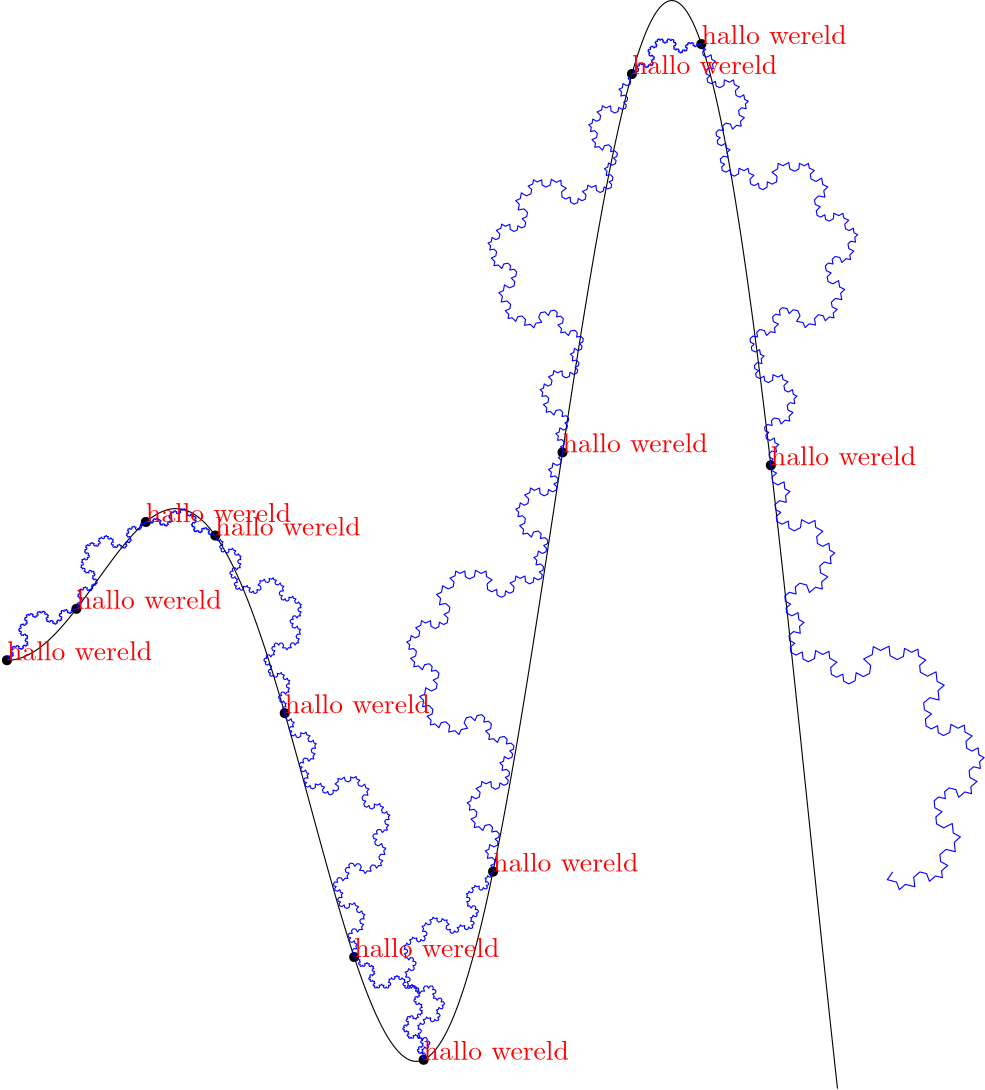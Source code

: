 <?xml version='1.0' encoding='utf-8'?>
<ipe version="70212" creator="miniipe"><ipestyle name="miniipe" /><ipestyle name="basic">
<symbol name="arrow/arc(spx)">
<path stroke="sym-stroke" fill="sym-stroke" pen="sym-pen">
0 0 m
-1 0.333 l
-1 -0.333 l
h
</path>
</symbol>
<symbol name="arrow/farc(spx)">
<path stroke="sym-stroke" fill="white" pen="sym-pen">
0 0 m
-1 0.333 l
-1 -0.333 l
h
</path>
</symbol>
<symbol name="arrow/ptarc(spx)">
<path stroke="sym-stroke" fill="sym-stroke" pen="sym-pen">
0 0 m
-1 0.333 l
-0.8 0 l
-1 -0.333 l
h
</path>
</symbol>
<symbol name="arrow/fptarc(spx)">
<path stroke="sym-stroke" fill="white" pen="sym-pen">
0 0 m
-1 0.333 l
-0.8 0 l
-1 -0.333 l
h
</path>
</symbol>
<symbol name="mark/circle(sx)" transformations="translations">
<path fill="sym-stroke">
0.6 0 0 0.6 0 0 e
0.4 0 0 0.4 0 0 e
</path>
</symbol>
<symbol name="mark/disk(sx)" transformations="translations">
<path fill="sym-stroke">
0.6 0 0 0.6 0 0 e
</path>
</symbol>
<symbol name="mark/fdisk(sfx)" transformations="translations">
<group>
<path fill="sym-fill">
0.5 0 0 0.5 0 0 e
</path>
<path fill="sym-stroke" fillrule="eofill">
0.6 0 0 0.6 0 0 e
0.4 0 0 0.4 0 0 e
</path>
</group>
</symbol>
<symbol name="mark/box(sx)" transformations="translations">
<path fill="sym-stroke" fillrule="eofill">
-0.6 -0.6 m
0.6 -0.6 l
0.6 0.6 l
-0.6 0.6 l
h
-0.4 -0.4 m
0.4 -0.4 l
0.4 0.4 l
-0.4 0.4 l
h
</path>
</symbol>
<symbol name="mark/square(sx)" transformations="translations">
<path fill="sym-stroke">
-0.6 -0.6 m
0.6 -0.6 l
0.6 0.6 l
-0.6 0.6 l
h
</path>
</symbol>
<symbol name="mark/fsquare(sfx)" transformations="translations">
<group>
<path fill="sym-fill">
-0.5 -0.5 m
0.5 -0.5 l
0.5 0.5 l
-0.5 0.5 l
h
</path>
<path fill="sym-stroke" fillrule="eofill">
-0.6 -0.6 m
0.6 -0.6 l
0.6 0.6 l
-0.6 0.6 l
h
-0.4 -0.4 m
0.4 -0.4 l
0.4 0.4 l
-0.4 0.4 l
h
</path>
</group>
</symbol>
<symbol name="mark/cross(sx)" transformations="translations">
<group>
<path fill="sym-stroke">
-0.43 -0.57 m
0.57 0.43 l
0.43 0.57 l
-0.57 -0.43 l
h
</path>
<path fill="sym-stroke">
-0.43 0.57 m
0.57 -0.43 l
0.43 -0.57 l
-0.57 0.43 l
h
</path>
</group>
</symbol>
<symbol name="arrow/fnormal(spx)">
<path stroke="sym-stroke" fill="white" pen="sym-pen">
0 0 m
-1 0.333 l
-1 -0.333 l
h
</path>
</symbol>
<symbol name="arrow/pointed(spx)">
<path stroke="sym-stroke" fill="sym-stroke" pen="sym-pen">
0 0 m
-1 0.333 l
-0.8 0 l
-1 -0.333 l
h
</path>
</symbol>
<symbol name="arrow/fpointed(spx)">
<path stroke="sym-stroke" fill="white" pen="sym-pen">
0 0 m
-1 0.333 l
-0.8 0 l
-1 -0.333 l
h
</path>
</symbol>
<symbol name="arrow/linear(spx)">
<path stroke="sym-stroke" pen="sym-pen">
-1 0.333 m
0 0 l
-1 -0.333 l
</path>
</symbol>
<symbol name="arrow/fdouble(spx)">
<path stroke="sym-stroke" fill="white" pen="sym-pen">
0 0 m
-1 0.333 l
-1 -0.333 l
h
-1 0 m
-2 0.333 l
-2 -0.333 l
h
</path>
</symbol>
<symbol name="arrow/double(spx)">
<path stroke="sym-stroke" fill="sym-stroke" pen="sym-pen">
0 0 m
-1 0.333 l
-1 -0.333 l
h
-1 0 m
-2 0.333 l
-2 -0.333 l
h
</path>
</symbol>
<symbol name="arrow/mid-normal(spx)">
<path stroke="sym-stroke" fill="sym-stroke" pen="sym-pen">
0.5 0 m
-0.5 0.333 l
-0.5 -0.333 l
h
</path>
</symbol>
<symbol name="arrow/mid-fnormal(spx)">
<path stroke="sym-stroke" fill="white" pen="sym-pen">
0.5 0 m
-0.5 0.333 l
-0.5 -0.333 l
h
</path>
</symbol>
<symbol name="arrow/mid-pointed(spx)">
<path stroke="sym-stroke" fill="sym-stroke" pen="sym-pen">
0.5 0 m
-0.5 0.333 l
-0.3 0 l
-0.5 -0.333 l
h
</path>
</symbol>
<symbol name="arrow/mid-fpointed(spx)">
<path stroke="sym-stroke" fill="white" pen="sym-pen">
0.5 0 m
-0.5 0.333 l
-0.3 0 l
-0.5 -0.333 l
h
</path>
</symbol>
<symbol name="arrow/mid-double(spx)">
<path stroke="sym-stroke" fill="sym-stroke" pen="sym-pen">
1 0 m
0 0.333 l
0 -0.333 l
h
0 0 m
-1 0.333 l
-1 -0.333 l
h
</path>
</symbol>
<symbol name="arrow/mid-fdouble(spx)">
<path stroke="sym-stroke" fill="white" pen="sym-pen">
1 0 m
0 0.333 l
0 -0.333 l
h
0 0 m
-1 0.333 l
-1 -0.333 l
h
</path>
</symbol>
<pen name="heavier" value="0.8" />
<pen name="fat" value="1.2" />
<pen name="ultrafat" value="2" />
<symbolsize name="large" value="5" />
<symbolsize name="small" value="2" />
<symbolsize name="tiny" value="1.1" />
<arrowsize name="large" value="10" />
<arrowsize name="small" value="5" />
<arrowsize name="tiny" value="3" />
<color name="red" value="1 0 0" />
<color name="blue" value="0 0 1" />
<color name="green" value="0 1 0" />
<color name="yellow" value="1 1 0" />
<color name="orange" value="1 0.647 0" />
<color name="gold" value="1 0.843 0" />
<color name="purple" value="0.627 0.125 0.941" />
<color name="gray" value="0.745" />
<color name="brown" value="0.647 0.165 0.165" />
<color name="navy" value="0 0 0.502" />
<color name="pink" value="1 0.753 0.796" />
<color name="seagreen" value="0.18 0.545 0.341" />
<color name="turquoise" value="0.251 0.878 0.816" />
<color name="violet" value="0.933 0.51 0.933" />
<color name="darkblue" value="0 0 0.545" />
<color name="darkcyan" value="0 0.545 0.545" />
<color name="darkgray" value="0.663" />
<color name="darkgreen" value="0 0.392 0" />
<color name="darkmagenta" value="0.545 0 0.545" />
<color name="darkorange" value="1 0.549 0" />
<color name="darkred" value="0.545 0 0" />
<color name="lightblue" value="0.678 0.847 0.902" />
<color name="lightcyan" value="0.878 1 1" />
<color name="lightgray" value="0.827" />
<color name="lightgreen" value="0.565 0.933 0.565" />
<color name="lightyellow" value="1 1 0.878" />
<dashstyle name="dotted" value="[1 3] 0" />
<dashstyle name="dashed" value="[4] 0" />
<dashstyle name="dash dotted" value="[4 2 1 2] 0" />
<dashstyle name="dash dot dotted" value="[4 2 1 2 1 2] 0" />
<textsize name="large" value="\large" />
<textsize name="Large" value="\Large" />
<textsize name="LARGE" value="\LARGE" />
<textsize name="huge" value="\huge" />
<textsize name="Huge" value="\Huge" />
<textsize name="small" value="\small" />
<textsize name="footnote" value="\footnotesize" />
<textsize name="tiny" value="\tiny" />
<textstyle name="center" begin="\begin{center}" end="\end{center}" />
<textstyle name="itemize" begin="\begin{itemize}" end="\end{itemize}" />
<textstyle name="item" begin="\begin{itemize}\item{}" end="\end{itemize}" />
<gridsize name="4 pts" value="4" />
<gridsize name="8 pts (~3 mm)" value="8" />
<gridsize name="16 pts (~6 mm)" value="16" />
<gridsize name="32 pts (~12 mm)" value="32" />
<gridsize name="10 pts (~3.5 mm)" value="10" />
<gridsize name="20 pts (~7 mm)" value="20" />
<gridsize name="14 pts (~5 mm)" value="14" />
<gridsize name="28 pts (~10 mm)" value="28" />
<gridsize name="56 pts (~20 mm)" value="56" />
<anglesize name="90 deg" value="90" />
<anglesize name="60 deg" value="60" />
<anglesize name="45 deg" value="45" />
<anglesize name="30 deg" value="30" />
<anglesize name="22.5 deg" value="22.5" />
<opacity name="10%" value="0.1" />
<opacity name="30%" value="0.3" />
<opacity name="50%" value="0.5" />
<opacity name="75%" value="0.75" />
<tiling name="falling" angle="-60" step="4" width="1" />
<tiling name="rising" angle="30" step="4" width="1" />
</ipestyle><page><layer name="alpha" /><path stroke="black">100 300.0 m 101 300.03332716083673 l 102 300.1332345898468 l 103 300.2995002499405 l 104 300.5317544904893 l 105 300.82948066346705 l 106 301.19201598477036 l 107 301.6185526394401 l 108 302.1081391291483 l 109 302.65968185995206 l 110 303.2719469679615 l 111 303.9435623802148 l 112 304.6730201077038 l 113 305.4586787671495 l 114 306.298766327784 l 115 307.19138307906303 l 116 308.1345048149008 l 117 309.12598622969733 l 118 310.16356452111063 l 119 311.2448631942163 l 120 312.36739606139474 l 121 313.5285714319915 l 122 314.72569648551024 l 123 315.95598182181976 l 124 317.21654618158857 l 125 318.50442132990094 l 126 319.81655709575983 l 127 321.149826559942 l 128 322.5010313834435 l 129 323.8669072685343 l 130 325.2441295442369 l 131 326.6293188678453 l 132 328.0190470339208 l 133 329.40984288202736 l 134 330.79819829431096 l 135 332.1805742738814 l 136 333.55340709482016 l 137 334.91311451451674 l 138 336.25610203892955 l 139 337.57876923127054 l 140 338.8775160545325 l 141 340.1487492382108 l 142 341.3888886595153 l 143 342.5943737293289 l 144 343.7616697731425 l 145 344.88727439718247 l 146 345.9677238299478 l 147 346.99959922938933 l 148 347.9795329459922 l 149 348.90421473206385 l 150 349.7703978875883 l 151 350.5749053330759 l 152 351.3146355999228 l 153 351.98656872888955 l 154 352.5877720674225 l 155 353.11540595666247 l 156 353.5667292991245 l 157 353.93910499818264 l 158 354.23000526065556 l 159 354.43701675396704 l 160 354.5578456095409 l 161 354.5903222642923 l 162 354.5324061322888 l 163 354.38219009887905 l 164 354.1379048298205 l 165 353.79792288818743 l 166 353.36076265209294 l 167 352.8250920265307 l 168 352.1897319429157 l 169 351.4536596401937 l 170 350.6160117216827 l 171 349.6760869821179 l 172 348.6333489996829 l 173 347.4874284881337 l 174 346.2381254044516 l 175 344.88541080779675 l 176 343.4294284658788 l 177 341.8704962052117 l 178 340.20910700207423 l 179 338.4459298113596 l 180 336.58181013086494 l 181 334.61777029894023 l 182 332.5550095237915 l 183 330.39490364311223 l 184 328.139004613096 l 185 325.7890397262678 l 186 323.3469105579563 l 187 320.8146916416165 l 188 318.19462887359776 l 189 315.4891376483429 l 190 312.70080072538804 l 191 309.8323658299228 l 192 306.8867429890533 l 193 303.867001606296 l 194 300.7763672772106 l 195 297.6182183494589 l 196 294.3960822309523 l 197 291.11363145012047 l 198 287.7746794727019 l 199 284.38317627981843 l 200 280.94320371245146 l 201 277.45897058779013 l 202 273.9348075932632 l 203 270.37516196440623 l 204 266.7845919530439 l 205 263.1677610925899 l 206 259.5294322675804 l 207 255.87446159486268 l 208 252.20779212415593 l 209 248.5344473659871 l 210 244.8595246552821 l 211 241.18818835915724 l 212 237.5256629377124 l 213 233.87722586686883 l 214 230.24820043253004 l 215 226.643948405562 l 216 223.06986260729897 l 217 219.53135937547506 l 218 216.0338709406676 l 219 212.58283772350472 l 220 209.1837005630486 l 221 205.84189288690737 l 222 202.562832833758 l 223 199.35191533907755 l 224 196.21450419498024 l 225 193.155924095145 l 226 190.1814526758879 l 227 187.29631256449312 l 228 184.5056634459561 l 229 181.81459415932034 l 230 179.22811483480095 l 231 176.7511490828856 l 232 174.38852624658387 l 233 172.14497372796376 l 234 170.02510940006448 l 235 168.0334341152119 l 236 166.17432432068202 l 237 164.4520247925664 l 238 162.8706414985819 l 239 161.43413460044485 l 240 160.14631160629006 l 241 159.0108206834618 l 242 158.03114414183662 l 243 157.21059209765443 l 244 156.55229632763894 l 245 156.05920432297785 l 246 155.7340735525092 l 247 155.57946594422313 l 248 155.59774259393726 l 249 155.79105870974124 l 250 156.16135880052923 l 251 156.7103721166515 l 252 157.4396083504157 l 253 158.35035360385695 l 254 159.443666630873 l 255 160.7203753604869 l 256 162.1810737076561 l 257 163.82611867769162 l 258 165.65562776998917 l 259 167.6694766863997 l 260 169.8672973491872 l 261 172.24847623313048 l 262 174.81215301593008 l 263 177.5572195506755 l 264 180.48231916371952 l 265 183.58584628088533 l 266 186.86594638451376 l 267 190.32051630342633 l 268 193.94720483745 l 269 197.74341371771118 l 270 201.70629890346748 l 271 205.83277221580397 l 272 210.11950330807207 l 273 214.56292197250673 l 274 219.15922078200623 l 275 223.9043580656115 l 276 228.79406121577352 l 277 233.82383032504822 l 278 238.98894214941168 l 279 244.28445439494536 l 280 249.70521032419333 l 281 255.24584367805943 l 282 260.9007839086709 l 283 266.66426171820643 l 284 272.5303148982558 l 285 278.49279446385754 l 286 284.5453710759457 l 287 290.6815417455221 l 288 296.894636812472 l 289 303.1778271915421 l 290 309.52413187761283 l 291 315.9264257020182 l 292 322.3774473312948 l 293 328.8698074993805 l 294 335.39599746393725 l 295 341.94839767712403 l 296 348.519286660825 l 297 355.1008500760162 l 298 361.6851899756488 l 299 368.26433423013566 l 300 374.830246114244 l 301 381.3748340439363 l 302 387.88996145143926 l 303 394.3674567865898 l 304 400.79912363227606 l 305 407.1767509215843 l 306 413.4921232440656 l 307 419.7370312283574 l 308 425.9032819882291 l 309 431.98270961897555 l 310 437.96718573094574 l 311 443.8486300068821 l 312 449.61902076964464 l 313 455.27040554681156 l 314 460.7949116185844 l 315 466.1847565353739 l 316 471.43225859141705 l 317 476.5298472407562 l 318 481.47007344191866 l 319 486.24561991765563 l 320 490.8493113161373 l 321 495.2741242600585 l 322 499.5131972701812 l 323 503.55984054993365 l 324 507.4075456177949 l 325 511.04999477431625 l 326 514.4810703907806 l 327 517.6948640066555 l 328 520.6856852231789 l 329 523.4480703806064 l 330 525.9767910068658 l 331 528.2668620255871 l 332 530.3135497117252 l 333 532.1123793832501 l 334 533.6591428176575 l 335 534.949905382342 l 336 535.9810128681843 l 337 536.749098016026 l 338 537.2510867260374 l 339 537.4842039403411 l 340 537.4459791896116 l 341 537.1342517947528 l 342 536.5471757151452 l 343 535.683224035356 l 344 534.541193082621 l 345 533.1202061678352 l 346 531.4197169432242 l 347 529.4395123703173 l 348 527.1797152923034 l 349 524.6407866053171 l 350 521.8235270236737 l 351 518.7290784345702 l 352 515.3589248382467 l 353 511.71489287011303 l 354 507.7991519018476 l 355 503.61421371899 l 356 499.16293177306477 l 357 494.44850000679907 l 358 489.47445125152126 l 359 484.2446551963602 l 360 478.763315929396 l 361 473.0349690514498 l 362 467.0644783637366 l 363 460.857032131142 l 364 454.4181389234251 l 365 447.7536230371783 l 366 440.8696195019247 l 367 433.7725686742552 l 368 426.46921042444575 l 369 418.9665779205236 l 370 411.2719910152743 l 371 403.393049242202 l 372 395.3376244269723 l 373 387.1138529213731 l 374 378.73012746733457 l 375 370.19508869904234 l 376 361.51761629166833 l 377 352.7068197657196 l 378 343.7720289564787 l 379 334.72278415847023 l 380 325.5688259553298 l 381 316.3200847459073 l 382 306.9866699778469 l 383 297.5788591003124 l 384 288.10708624792693 l 385 278.58193066838436 l 386 269.0141049065682 l 387 259.4144427583745 l 388 249.79388700778185 l 389 240.16347696104583 l 390 230.53433579220837 l 391 220.91765771441578 l 392 211.32469499181963 l 393 201.76674480710426 l 394 192.25513599993306 l 395 182.80121569183115 l 396 173.41633581324868 l 397 164.11183954872956 l 398 154.8990477162943 l 399 145.78924509730157 l</path><use name="mark/disk(sx)" pos="100 300.0" size="normal" stroke="black" /><use name="mark/disk(sx)" pos="125 318.50442132990094" size="normal" stroke="black" /><use name="mark/disk(sx)" pos="150 349.7703978875883" size="normal" stroke="black" /><use name="mark/disk(sx)" pos="175 344.88541080779675" size="normal" stroke="black" /><use name="mark/disk(sx)" pos="200 280.94320371245146" size="normal" stroke="black" /><use name="mark/disk(sx)" pos="225 193.155924095145" size="normal" stroke="black" /><use name="mark/disk(sx)" pos="250 156.16135880052923" size="normal" stroke="black" /><use name="mark/disk(sx)" pos="275 223.9043580656115" size="normal" stroke="black" /><use name="mark/disk(sx)" pos="300 374.830246114244" size="normal" stroke="black" /><use name="mark/disk(sx)" pos="325 511.04999477431625" size="normal" stroke="black" /><use name="mark/disk(sx)" pos="350 521.8235270236737" size="normal" stroke="black" /><use name="mark/disk(sx)" pos="375 370.19508869904234" size="normal" stroke="black" /><path stroke="blue">100 300.0 m 100.20250000000001 300.1498858127722 l 100.19327230941377 300.4446654038051 l 100.4725 300.34973356313515 l 100.67500000000001 300.49961937590734 l 100.66577230941377 300.7943989669403 l 100.37596872196548 300.982039344889 l 100.65346872196547 301.1874384216509 l 100.64424103137925 301.48221801268386 l 100.92346872196546 301.38728617201383 l 101.20096872196547 301.59268524877575 l 101.29577230941376 301.2607103844538 l 101.57499999999999 301.16577854378374 l 101.7775 301.31566435655594 l 101.76827230941376 301.61044394758886 l 102.04749999999999 301.5155121069189 l 102.25 301.6653979196911 l 102.24077230941377 301.96017751072407 l 101.95096872196547 302.14781788867276 l 102.22846872196547 302.3532169654347 l 102.21924103137925 302.64799655646766 l 101.92943744393095 302.83563693441636 l 101.55567801443286 302.6818668876732 l 101.54303266066654 303.0858241050147 l 101.25322907321825 303.2734644829634 l 101.53072907321825 303.4788635597253 l 101.51808371945195 303.8828207770668 l 101.90072907321824 303.7527289954078 l 102.17822907321825 303.9581280721697 l 102.16900138263202 304.2529076632027 l 101.87919779518371 304.4405480411514 l 102.15669779518373 304.6459471179133 l 102.14747010459752 304.9407267089463 l 102.42669779518373 304.84579486827624 l 102.70419779518375 305.0511939450381 l 102.79900138263203 304.7192190807162 l 103.07822907321825 304.62428724004616 l 103.35572907321827 304.8296863168081 l 103.34308371945197 305.2336435341495 l 103.72572907321826 305.10355175249055 l 104.00322907321828 305.30895082925247 l 104.09803266066656 304.9769759649305 l 104.48067801443288 304.8468841832716 l 104.22443744393095 304.5343428125012 l 104.31924103137925 304.2023679481793 l 104.59846872196547 304.1074361075093 l 104.87596872196548 304.3128351842712 l 104.97077230941377 303.9808603199492 l 105.25 303.8859284792792 l 105.4525 304.0358142920514 l 105.44327230941377 304.3305938830843 l 105.72250000000001 304.23566204241433 l 105.92500000000001 304.38554785518653 l 105.9157723094138 304.6803274462195 l 105.62596872196548 304.8679678241682 l 105.90346872196548 305.07336690093007 l 105.89424103137925 305.36814649196305 l 106.17346872196549 305.273214651293 l 106.45096872196548 305.47861372805494 l 106.54577230941378 305.14663886373296 l 106.825 305.05170702306293 l 107.0275 305.20159283583513 l 107.01827230941376 305.49637242686805 l 107.2975 305.4014405861981 l 107.5 305.5513263989703 l 107.49077230941379 305.84610599000325 l 107.20096872196547 306.03374636795195 l 107.47846872196547 306.23914544471387 l 107.46924103137925 306.53392503574685 l 107.17943744393095 306.72156541369554 l 106.80567801443287 306.5677953669524 l 106.79303266066657 306.9717525842938 l 106.50322907321826 307.1593929622425 l 106.78072907321827 307.36479203900444 l 106.76808371945195 307.76874925634587 l 107.15072907321826 307.6386574746869 l 107.42822907321826 307.84405655144883 l 107.41900138263205 308.1388361424818 l 107.12919779518373 308.32647652043056 l 107.40669779518373 308.5318755971924 l 107.39747010459752 308.8266551882254 l 107.10766651714923 309.01429556617416 l 106.73390708765112 308.86052551943095 l 106.72126173388482 309.2644827367724 l 106.43145814643653 309.45212311472113 l 106.05769871693843 309.2983530679779 l 105.95649106040717 308.83618952476104 l 105.559352810941 309.093326338987 l 105.1855933814429 308.9395562922439 l 105.1729480276766 309.34351350958536 l 104.77580977821042 309.6006503238113 l 105.15608755598817 309.88212313270725 l 105.14344220222186 310.28608035004873 l 104.85363861477356 310.47372072799743 l 104.47987918527548 310.3199506812543 l 104.46723383150916 310.7239078985957 l 104.17743024406087 310.91154827654447 l 104.45493024406088 311.11694735330633 l 104.44228489029457 311.5209045706478 l 104.82493024406087 311.39081278898885 l 105.10243024406087 311.5962118657508 l 105.08978489029457 312.0001690830922 l 104.6926466408284 312.2573058973182 l 105.07292441860614 312.53877870621415 l 105.06027906483985 312.94273592355563 l 105.44292441860614 312.81264414189667 l 105.82320219638393 313.0941169507926 l 105.95311822362788 312.6391884330181 l 106.3357635773942 312.5090966513592 l 106.61326357739419 312.7144957281211 l 106.60061822362789 313.1184529454626 l 106.9832635773942 312.98836116380363 l 107.2607635773942 313.19376024056555 l 107.25153588680797 313.48853983159853 l 106.96173229935967 313.6761802095473 l 107.23923229935967 313.88157928630915 l 107.23000460877346 314.1763588773421 l 106.94020102132515 314.3639992552908 l 106.56644159182707 314.2102292085476 l 106.55379623806074 314.6141864258891 l 106.26399265061245 314.8018268038378 l 106.54149265061245 315.0072258805997 l 106.52884729684614 315.4111830979412 l 106.91149265061244 315.28109131628224 l 107.18899265061246 315.48649039304416 l 107.17976496002623 315.78126998407714 l 106.88996137257793 315.9689103620259 l 107.16746137257795 316.17430943878776 l 107.15823368199172 316.46908902982074 l 107.43746137257794 316.3741571891507 l 107.71496137257795 316.57955626591263 l 107.80976496002624 316.24758140159065 l 108.08899265061247 316.1526495609206 l 108.36649265061247 316.35804863768254 l 108.35384729684615 316.76200585502403 l 108.73649265061248 316.63191407336507 l 109.01399265061248 316.837313150127 l 109.10879623806078 316.505338285805 l 109.49144159182711 316.37524650414605 l 109.23520102132517 316.06270513337574 l 109.33000460877346 315.73073026905377 l 109.60923229935969 315.63579842838374 l 109.88673229935968 315.84119750514566 l 109.98153588680799 315.50922264082374 l 110.26076357739421 315.4142908001537 l 110.53826357739422 315.61968987691563 l 110.52561822362789 316.0236470942571 l 110.9082635773942 315.89355531259815 l 111.1857635773942 316.0989543893601 l 111.17311822362788 316.50291160670156 l 110.77597997416171 316.7600484209275 l 111.15625775193948 317.0415212298235 l 111.14361239817318 317.44547844716493 l 111.52625775193948 317.315386665506 l 111.90653552971726 317.5968594744019 l 112.03645155696121 317.14193095662745 l 112.41909691072752 317.0118391749685 l 112.69659691072752 317.2172382517304 l 112.6839515569612 317.6211954690719 l 113.0665969107275 317.49110368741293 l 113.34409691072752 317.69650276417485 l 113.43890049817581 317.3645278998529 l 113.82154585194213 317.23443611819397 l 113.5653052814402 316.9218947474236 l 113.66010886888851 316.5899198831017 l 114.04275422265482 316.4598281014428 l 114.4230320004326 316.7413009103387 l 114.55294802767656 316.28637239256415 l 114.93559338144289 316.15628061090524 l 114.67935281094097 315.84373924013494 l 114.80926883818495 315.38881072236035 l 114.3376987169384 315.4270174124411 l 114.0814581464365 315.1144760416708 l 114.17626173388481 314.7825011773489 l 114.55890708765112 314.6524093956899 l 114.3026665171492 314.33986802491955 l 114.39747010459752 314.00789316059763 l 114.67669779518374 313.9129613199276 l 114.95419779518373 314.1183603966895 l 115.04900138263204 313.7863855323676 l 115.32822907321827 313.6914536916976 l 115.60572907321826 313.8968527684595 l 115.59308371945194 314.3008099858009 l 115.97572907321825 314.17071820414196 l 116.25322907321824 314.3761172809039 l 116.34803266066655 314.04414241658196 l 116.73067801443285 313.914050634923 l 116.47443744393095 313.6015092641527 l 116.56924103137925 313.2695343998307 l 116.84846872196547 313.1746025591607 l 117.12596872196546 313.3800016359226 l 117.22077230941377 313.0480267716007 l 117.5 312.95309493093066 l 117.70250000000001 313.10298074370286 l 117.69327230941377 313.3977603347358 l 117.9725 313.3028284940658 l 118.17500000000001 313.452714306838 l 118.16577230941377 313.747493897871 l 117.87596872196548 313.9351342758197 l 118.15346872196547 314.14053335258154 l 118.14424103137925 314.4353129436145 l 118.42346872196546 314.3403811029445 l 118.70096872196547 314.5457801797064 l 118.79577230941376 314.21380531538443 l 119.07499999999999 314.1188734747144 l 119.2775 314.2687592874866 l 119.26827230941376 314.5635388785195 l 119.54749999999999 314.46860703784955 l 119.75 314.61849285062175 l 119.74077230941377 314.9132724416547 l 119.45096872196547 315.1009128196034 l 119.72846872196547 315.30631189636534 l 119.71924103137925 315.6010914873983 l 119.42943744393095 315.788731865347 l 119.05567801443286 315.63496181860387 l 119.04303266066654 316.0389190359453 l 118.75322907321825 316.22655941389405 l 119.03072907321825 316.4319584906559 l 119.01808371945195 316.83591570799746 l 119.40072907321823 316.70582392633844 l 119.67822907321825 316.91122300310036 l 119.66900138263202 317.20600259413334 l 119.37919779518371 317.39364297208203 l 119.65669779518373 317.59904204884396 l 119.64747010459752 317.89382163987693 l 119.92669779518374 317.7988897992069 l 120.20419779518375 318.00428887596877 l 120.29900138263203 317.67231401164685 l 120.57822907321825 317.5773821709768 l 120.85572907321827 317.78278124773874 l 120.84308371945197 318.18673846508017 l 121.22572907321826 318.05664668342126 l 121.50322907321828 318.2620457601831 l 121.59803266066656 317.9300708958612 l 121.98067801443288 317.79997911420224 l 121.72443744393095 317.4874377434319 l 121.81924103137925 317.15546287910996 l 122.09846872196547 317.06053103843993 l 122.37596872196548 317.26593011520185 l 122.47077230941377 316.9339552508799 l 122.75 316.83902341020985 l 122.95250000000001 316.98890922298204 l 122.94327230941377 317.28368881401497 l 123.2225 317.188756973345 l 123.42500000000001 317.3386427861172 l 123.4157723094138 317.63342237715017 l 123.12596872196548 317.82106275509886 l 123.40346872196548 318.02646183186073 l 123.39424103137925 318.3212414228937 l 123.67346872196548 318.2263095822237 l 123.95096872196547 318.4317086589856 l 124.04577230941376 318.0997337946636 l 124.32499999999999 318.0048019539936 l 124.5275 318.1546877667658 l 124.51827230941376 318.4494673577987 l 124.79749999999999 318.35453551712874 l 125 318.50442132990094 l 125.20250000000001 318.7576757400182 l 125.09380583024223 319.1213677292812 l 125.4725 319.0953482868412 l 125.67500000000001 319.3486026969585 l 125.56630583024223 319.7122946862215 l 125.14388027056519 319.85016499878185 l 125.4213802705652 320.19721733857216 l 125.31268610080743 320.5609093278352 l 125.69138027056519 320.53488988539516 l 125.9688802705652 320.8819422251855 l 126.19630583024221 320.5001972954752 l 126.57499999999999 320.4741778530352 l 126.7775 320.7274322631525 l 126.66880583024222 321.09112425241545 l 127.04749999999999 321.0651048099755 l 127.25 321.31835922009276 l 127.14130583024222 321.6820512093558 l 126.71888027056518 321.8199215219161 l 126.99638027056518 322.1669738617064 l 126.88768610080741 322.53066585096946 l 126.46526054113039 322.6685361635298 l 126.05097773122907 322.35397052091656 l 125.90202646156101 322.8523632469436 l 125.47960090188398 322.99023355950396 l 125.75710090188397 323.3372858992943 l 125.60814963221593 323.83567862532135 l 126.12710090188398 323.80002235234804 l 126.40460090188398 324.14707469213835 l 126.29590673212621 324.5107666814014 l 125.87348117244916 324.6486369939617 l 126.15098117244918 324.995689333752 l 126.04228700269141 325.3593813230151 l 126.42098117244919 325.33336188057507 l 126.69848117244919 325.68041422036544 l 126.92590673212621 325.2986692906551 l 127.30460090188399 325.2726498482151 l 127.58210090188399 325.6197021880055 l 127.43314963221592 326.1180949140326 l 127.952100901884 326.08243864105924 l 128.229600901884 326.4294909808496 l 128.45702646156101 326.04774605113926 l 128.9759777312291 326.0120897781659 l 128.76026054113038 325.53875281152546 l 128.98768610080742 325.15700788181516 l 129.36638027056517 325.1309884393752 l 129.64388027056518 325.4780407791655 l 129.87130583024222 325.09629584945515 l 130.25 325.0702764070152 l 130.45250000000001 325.32353081713245 l 130.34380583024222 325.6872228063955 l 130.7225 325.6612033639555 l 130.925 325.9144577740728 l 130.81630583024224 326.2781497633358 l 130.3938802705652 326.41602007589614 l 130.67138027056518 326.76307241568645 l 130.5626861008074 327.1267644049495 l 130.94138027056516 327.1007449625095 l 131.21888027056517 327.4477973022999 l 131.4463058302422 327.0660523725895 l 131.825 327.04003293014955 l 132.0275 327.29328734026683 l 131.9188058302422 327.6569793295298 l 132.29749999999999 327.63095988708983 l 132.5 327.8842142972071 l 132.39130583024223 328.2479062864701 l 131.9688802705652 328.38577659903046 l 132.2463802705652 328.7328289388208 l 132.13768610080743 329.0965209280838 l 131.71526054113042 329.2343912406442 l 131.3009777312291 328.9198255980309 l 131.152026461561 329.418218324058 l 130.729600901884 329.55608863661837 l 131.00710090188397 329.9031409764086 l 130.85814963221594 330.40153370243576 l 131.37710090188398 330.3658774294624 l 131.65460090188398 330.7129297692527 l 131.5459067321262 331.0766217585157 l 131.12348117244917 331.2144920710761 l 131.40098117244918 331.5615444108664 l 131.2922870026914 331.92523640012945 l 130.86986144301437 332.0631067126898 l 130.45557863311305 331.74854107007656 l 130.306627363445 332.2469337961036 l 129.88420180376798 332.38480410866396 l 129.46991899386666 332.0702384660507 l 129.4964213846668 331.4618842179465 l 128.9175419139982 331.6508176092329 l 128.5032591040969 331.3362519666196 l 128.35430783442885 331.8346446926467 l 127.77542836376031 332.0235780839331 l 128.1557061415381 332.4991683273495 l 128.00675487187004 332.9975610533766 l 127.584329312193 333.13543136593694 l 127.1700465022917 332.8208657233237 l 127.02109523262365 333.31925844935074 l 126.59866967294661 333.4571287619111 l 126.87616967294662 333.80418110170143 l 126.72721840327856 334.30257382772857 l 127.2461696729466 334.2669175547552 l 127.52366967294661 334.61396989454556 l 127.37471840327855 335.11236262057264 l 126.79583893261001 335.30129601185905 l 127.17611671038779 335.7768862552754 l 127.02716544071973 336.2752789813025 l 127.54611671038779 336.2396227083292 l 127.92639448816557 336.7152129517456 l 128.23805173661188 336.1920810110314 l 128.75700300627994 336.15642473805815 l 129.03450300627992 336.50347707784846 l 128.88555173661186 337.0018698038756 l 129.40450300627992 336.9662135309022 l 129.68200300627993 337.3132658706926 l 129.57330883652216 337.67695785995556 l 129.15088327684515 337.81482817251594 l 129.42838327684512 338.16188051230625 l 129.31968910708736 338.5255725015693 l 128.89726354741032 338.66344281412967 l 128.482980737509 338.3488771715164 l 128.33402946784094 338.84726989754347 l 127.91160390816391 338.98514021010385 l 128.18910390816393 339.3321925498941 l 128.04015263849587 339.83058527592124 l 128.5591039081639 339.79492900294787 l 128.8366039081639 340.1419813427382 l 128.72790973840614 340.5056733320012 l 128.30548417872907 340.6435436445616 l 128.5829841787291 340.9905959843519 l 128.47429000897134 341.35428797361493 l 128.85298417872912 341.32826853117496 l 129.1304841787291 341.6753208709653 l 129.35790973840614 341.29357594125497 l 129.73660390816391 341.267556498815 l 130.01410390816392 341.6146088386053 l 129.86515263849589 342.1130015646324 l 130.38410390816392 342.07734529165907 l 130.66160390816393 342.4243976314494 l 130.88902946784094 342.04265270173903 l 131.407980737509 342.0069964287657 l 131.19226354741033 341.5336594621253 l 131.41968910708735 341.151914532415 l 131.79838327684513 341.125895089975 l 132.0758832768451 341.4729474297654 l 132.30330883652215 341.09120250005503 l 132.68200300627993 341.06518305761506 l 132.95950300627993 341.41223539740537 l 132.81055173661187 341.9106281234325 l 133.32950300627994 341.87497185045913 l 133.60700300627994 342.2220241902495 l 133.45805173661188 342.7204169162766 l 132.87917226594334 342.909350307563 l 133.25945004372113 343.38494055097937 l 133.11049877405307 343.8833332770065 l 133.62945004372114 343.84767700403313 l 134.00972782149893 344.32326724744956 l 134.32138506994522 343.8001353067354 l 134.8403363396133 343.7644790337621 l 135.1178363396133 344.11153137355245 l 134.96888506994523 344.60992409957953 l 135.4878363396133 344.57426782660616 l 135.7653363396133 344.9213201663965 l 135.99276189929031 344.53957523668623 l 136.51171316895838 344.50391896371286 l 136.29599597885968 344.03058199707243 l 136.52342153853672 343.64883706736214 l 137.0423728082048 343.6131807943888 l 137.42265058598255 344.0887710378052 l 137.73430783442888 343.5656390970911 l 138.25325910409694 343.5299828241178 l 138.03754191399824 343.05664585747735 l 138.34919916244456 342.5335139167632 l 137.74991899386666 342.42552990195674 l 137.53420180376798 341.9521929353163 l 137.761627363445 341.57044800560595 l 138.28057863311307 341.53479173263264 l 138.06486144301437 341.0614547659922 l 138.2922870026914 340.6797098362819 l 138.6709811724492 340.65369039384194 l 138.94848117244916 341.0007427336323 l 139.1759067321262 340.61899780392196 l 139.554600901884 340.592978361482 l 139.832100901884 340.9400307012723 l 139.68314963221596 341.43842342729937 l 140.202100901884 341.40276715432606 l 140.479600901884 341.74981949411637 l 140.70702646156104 341.3680745644061 l 141.22597773122908 341.3324182914327 l 141.01026054113038 340.85908132479227 l 141.23768610080742 340.477336395082 l 141.6163802705652 340.451316952642 l 141.89388027056518 340.79836929243237 l 142.12130583024222 340.416624362722 l 142.5 340.39060492028204 l 142.70250000000001 340.6438593303993 l 142.59380583024222 341.0075513196623 l 142.9725 340.9815318772223 l 143.175 341.2347862873396 l 143.06630583024224 341.59847827660263 l 142.64388027056518 341.736348589163 l 142.92138027056518 342.0834009289533 l 142.8126861008074 342.44709291821636 l 143.1913802705652 342.4210734757763 l 143.4688802705652 342.7681258155667 l 143.6963058302422 342.38638088585634 l 144.075 342.36036144341637 l 144.2775 342.61361585353364 l 144.1688058302422 342.9773078427966 l 144.54749999999999 342.95128840035665 l 144.75 343.2045428104739 l 144.64130583024223 343.56823479973696 l 144.2188802705652 343.7061051122973 l 144.49638027056517 344.0531574520876 l 144.3876861008074 344.4168494413506 l 143.96526054113036 344.55471975391094 l 143.5509777312291 344.24015411129767 l 143.402026461561 344.73854683732475 l 142.979600901884 344.87641714988507 l 143.25710090188397 345.2234694896754 l 143.1081496322159 345.72186221570246 l 143.62710090188395 345.68620594272915 l 143.90460090188395 346.0332582825195 l 143.79590673212618 346.39695027178254 l 143.37348117244912 346.53482058434287 l 143.65098117244915 346.8818729241332 l 143.54228700269138 347.24556491339627 l 143.92098117244916 347.21954547095623 l 144.19848117244916 347.5665978107466 l 144.42590673212618 347.18485288103625 l 144.80460090188396 347.1588334385963 l 145.08210090188396 347.50588577838664 l 144.93314963221587 348.0042785044138 l 145.45210090188397 347.9686222314404 l 145.729600901884 348.3156745712308 l 145.95702646156101 347.9339296415204 l 146.4759777312291 347.89827336854705 l 146.26026054113038 347.4249364019066 l 146.48768610080742 347.0431914721963 l 146.8663802705652 347.01717202975635 l 147.14388027056518 347.36422436954666 l 147.37130583024222 346.9824794398363 l 147.75 346.9564599973964 l 147.95250000000001 347.2097144075136 l 147.84380583024222 347.57340639677665 l 148.2225 347.5473869543367 l 148.425 347.80064136445395 l 148.31630583024224 348.164333353717 l 147.8938802705652 348.3022036662773 l 148.17138027056518 348.6492560060676 l 148.0626861008074 349.01294799533065 l 148.4413802705652 348.9869285528907 l 148.71888027056517 349.33398089268104 l 148.9463058302422 348.9522359629707 l 149.325 348.9262165205307 l 149.5275 349.179470930648 l 149.4188058302422 349.54316291991097 l 149.79749999999999 349.517143477471 l 150 349.7703978875883 l 150.20250000000001 349.7308294922419 l 150.37557470617432 349.89930627786254 l 150.4725 349.6780716317802 l 150.675 349.6385032364339 l 150.84807470617432 349.8069800220545 l 150.80134098107342 350.08583909280105 l 151.07884098107343 350.0316157362153 l 151.25191568724776 350.200092521836 l 151.34884098107344 349.9788578757536 l 151.6263409810734 349.9246345191679 l 151.4780747061743 349.6838783476437 l 151.575 349.4626437015614 l 151.7775 349.4230753062151 l 151.9505747061743 349.5915520918357 l 152.04749999999999 349.3703174457533 l 152.25 349.330749050407 l 152.4230747061743 349.4992258360276 l 152.3763409810734 349.77808490677415 l 152.65384098107342 349.7238615501884 l 152.82691568724775 349.8923383358091 l 152.78018196214686 350.1711974065556 l 152.48069387947712 350.31213390577454 l 152.71787032867894 350.5430095008843 l 152.67113660357805 350.82186857163083 l 152.94863660357805 350.76764521504515 l 153.1858130527799 350.9985208101549 l 153.31863660357806 350.6953474062642 l 153.59613660357806 350.6411240496785 l 153.7692113097524 350.8096008352992 l 153.72247758465147 351.08845990604567 l 153.99997758465148 351.03423654946 l 154.1730522908258 351.20271333508066 l 154.26997758465149 350.98147868899827 l 154.5474775846515 350.9272553324126 l 154.3992113097524 350.68649916088845 l 154.49613660357807 350.46526451480605 l 154.77363660357807 350.41104115822037 l 155.01081305277992 350.6419167533301 l 155.14363660357807 350.3387433494394 l 155.42113660357808 350.2845199928538 l 155.27287032867898 350.0437638213296 l 155.40569387947716 349.74059041743897 l 155.07518196214684 349.72275559263073 l 154.92691568724774 349.4819994211066 l 155.02384098107342 349.2607647750242 l 155.30134098107342 349.2065414184386 l 155.15307470617432 348.9657852469144 l 155.25 348.74455060083204 l 155.45250000000001 348.70498220548575 l 155.62557470617432 348.87345899110636 l 155.7225 348.65222434502397 l 155.925 348.6126559496777 l 156.09807470617434 348.78113273529834 l 156.0513409810734 349.0599918060448 l 156.32884098107343 349.00576844945914 l 156.50191568724773 349.1742452350798 l 156.5988409810734 348.9530105889974 l 156.87634098107344 348.89878723241173 l 156.7280747061743 348.65803106088754 l 156.825 348.43679641480514 l 157.0275 348.39722801945885 l 157.2005747061743 348.56570480507946 l 157.29749999999999 348.3444701589971 l 157.5 348.30490176365083 l 157.67307470617433 348.47337854927144 l 157.6263409810734 348.752237620018 l 157.90384098107342 348.6980142634323 l 158.07691568724775 348.8664910490529 l 158.03018196214686 349.14535011979945 l 157.73069387947714 349.28628661901837 l 157.96787032867897 349.5171622141281 l 157.92113660357808 349.79602128487466 l 158.19863660357808 349.741797928289 l 158.43581305277993 349.9726735233987 l 158.56863660357808 349.66950011950803 l 158.8461366035781 349.61527676292235 l 159.01921130975242 349.78375354854296 l 158.9724775846515 350.0626126192895 l 159.2499775846515 350.00838926270376 l 159.42305229082584 350.1768660483244 l 159.37631856572494 350.45572511907096 l 159.07683048305523 350.5966616182899 l 159.31400693225706 350.82753721339964 l 159.26727320715617 351.1063962841462 l 158.96778512448645 351.2473327833651 l 158.63251019310212 351.053107907597 l 158.5684676809268 351.43524811565703 l 158.2689795982571 351.57618461487596 l 158.50615604745894 351.8070602099857 l 158.44211353528362 352.1892004180458 l 158.82239131306142 352.1148943367987 l 159.05956776226327 352.3457699319085 l 159.01283403716238 352.624629002655 l 158.71334595449264 352.76556550187394 l 158.9505224036945 352.9964410969837 l 158.9037886785936 353.2753001677302 l 159.1812886785936 353.22107681114454 l 159.41846512779546 353.4519524062543 l 159.55128867859358 353.1487790023636 l 159.82878867859358 353.0945556457779 l 160.06596512779544 353.32543124088767 l 160.00192261562015 353.7075714489477 l 160.3822003933979 353.63326536770063 l 160.61937684259976 353.8641409628104 l 160.7522003933979 353.56096755891974 l 161.1324781711757 353.4866614776726 l 160.92929846112875 353.15673635373213 l 161.0621220119269 352.8535629498415 l 161.3396220119269 352.7993395932558 l 161.57679846112876 353.0302151883656 l 161.7096220119269 352.7270417844749 l 161.9871220119269 352.67281842788924 l 162.16019671810125 352.84129521350985 l 162.11346299300035 353.1201542842564 l 162.39096299300033 353.06593092767065 l 162.56403769917466 353.2344077132913 l 162.51730397407377 353.5132667840378 l 162.21781589140406 353.6542032832568 l 162.4549923406059 353.8850788783665 l 162.40825861550502 354.16393794911306 l 162.685758615505 354.1097145925274 l 162.92293506470685 354.3405901876371 l 163.05575861550497 354.03741678374644 l 163.33325861550497 353.98319342716076 l 163.5063333216793 354.15167021278137 l 163.4595995965784 354.4305292835279 l 163.7370995965784 354.3763059269422 l 163.91017430275275 354.54478271256284 l 164.00709959657843 354.3235480664805 l 164.28459959657843 354.26932470989476 l 164.13633332167933 354.0285685383706 l 164.233258615505 353.8073338922883 l 164.51075861550498 353.7531105357026 l 164.74793506470684 353.9839861308124 l 164.880758615505 353.6808127269217 l 165.158258615505 353.62658937033603 l 165.0099923406059 353.3858331988119 l 165.14281589140407 353.0826597949212 l 164.81230397407376 353.06482497011297 l 164.66403769917466 352.8240687985888 l 164.76096299300033 352.60283415250643 l 165.03846299300034 352.54861079592075 l 164.89019671810124 352.3078546243966 l 164.9871220119269 352.0866199783143 l 165.26462201192692 352.0323966217286 l 165.50179846112877 352.26327221683835 l 165.63462201192692 351.96009881294765 l 165.91212201192693 351.90587545636197 l 166.14929846112878 352.1367510514717 l 166.08525594895346 352.51889125953176 l 166.46553372673122 352.4445851782847 l 166.70271017593308 352.67546077339443 l 166.83553372673123 352.3722873695038 l 167.215811504509 352.2979812882567 l 167.0126317944621 351.96805616431624 l 167.14545534526025 351.6648827604256 l 167.42295534526025 351.6106594038399 l 167.6601317944621 351.84153499894967 l 167.79295534526022 351.538361595059 l 168.07045534526026 351.4841382384733 l 167.92218907036116 351.24338206694915 l 168.0550126211593 350.94020866305846 l 167.724500703829 350.9223738382503 l 167.57623442892992 350.68161766672614 l 167.70905797972807 350.37844426283544 l 168.08933575750586 350.30413818158837 l 167.88615604745894 349.9742130576479 l 168.0189795982571 349.67103965375725 l 167.6884676809268 349.653204828949 l 167.48528797087988 349.3232797050086 l 167.24778512448643 349.6294250625381 l 166.91727320715614 349.6115902377299 l 166.76900693225704 349.37083406620576 l 166.9018304830552 349.0676606623151 l 166.57131856572488 349.0498258375069 l 166.4230522908258 348.80906966598275 l 166.51997758465149 348.58783501990035 l 166.7974775846515 348.5336116633147 l 166.6492113097524 348.29285549179053 l 166.74613660357807 348.07162084570814 l 167.02363660357804 348.01739748912246 l 167.2608130527799 348.24827308423227 l 167.39363660357805 347.94509968034157 l 167.67113660357805 347.8908763237559 l 167.52287032867895 347.65012015223175 l 167.6556938794771 347.3469467483411 l 167.32518196214681 347.3291119235329 l 167.17691568724774 347.08835575200874 l 167.27384098107342 346.86712110592634 l 167.55134098107342 346.8128977493407 l 167.40307470617432 346.5721415778165 l 167.5 346.3509069317342 l 167.7025 346.3113385363879 l 167.8755747061743 346.4798153220085 l 167.97249999999997 346.2585806759261 l 168.17499999999998 346.2190122805798 l 168.34807470617432 346.3874890662005 l 168.3013409810734 346.66634813694697 l 168.5788409810734 346.6121247803613 l 168.75191568724773 346.78060156598195 l 168.8488409810734 346.55936691989956 l 169.1263409810734 346.5051435633139 l 168.9780747061743 346.2643873917897 l 169.075 346.04315274570735 l 169.27749999999997 346.00358435036105 l 169.4505747061743 346.17206113598166 l 169.54749999999999 345.95082648989927 l 169.75 345.911258094553 l 169.9230747061743 346.0797348801736 l 169.8763409810734 346.3585939509201 l 170.15384098107342 346.3043705943344 l 170.32691568724775 346.47284737995506 l 170.28018196214686 346.7517064507016 l 169.98069387947714 346.8926429499205 l 170.21787032867897 347.12351854503027 l 170.17113660357808 347.4023776157768 l 170.44863660357805 347.3481542591911 l 170.6858130527799 347.57902985430087 l 170.81863660357806 347.2758564504102 l 171.09613660357806 347.2216330938245 l 171.2692113097524 347.3901098794451 l 171.2224775846515 347.66896895019164 l 171.49997758465148 347.6147455936059 l 171.6730522908258 347.7832223792266 l 171.76997758465149 347.5619877331442 l 172.0474775846515 347.5077643765585 l 171.8992113097524 347.2670082050343 l 171.99613660357807 347.04577355895196 l 172.27363660357807 346.9915502023663 l 172.51081305277992 347.2224257974761 l 172.64363660357807 346.91925239358534 l 172.92113660357808 346.8650290369997 l 172.77287032867898 346.6242728654755 l 172.90569387947716 346.3210994615849 l 172.57518196214684 346.30326463677665 l 172.42691568724774 346.0625084652525 l 172.52384098107342 345.84127381917017 l 172.80134098107342 345.78705046258443 l 172.65307470617432 345.5462942910603 l 172.75 345.32505964497796 l 172.95250000000001 345.28549124963166 l 173.12557470617432 345.4539680352522 l 173.2225 345.2327333891699 l 173.425 345.1931649938236 l 173.59807470617432 345.3616417794442 l 173.55134098107342 345.64050085019073 l 173.82884098107343 345.586277493605 l 174.00191568724773 345.75475427922566 l 174.0988409810734 345.53351963314327 l 174.3763409810734 345.4792962765576 l 174.2280747061743 345.23854010503345 l 174.325 345.0173054589511 l 174.5275 344.97773706360476 l 174.7005747061743 345.1462138492254 l 174.79749999999999 344.92497920314304 l 175 344.88541080779675 l 175.2025 344.36747893032447 l 175.83588018146753 344.21704672786103 l 175.4725 343.6769030936947 l 175.675 343.1589712162224 l 176.30838018146756 343.00853901375905 l 176.8753870900909 343.51772124256627 l 177.1528870900909 342.80796274380793 l 177.78626727155844 342.65753054134456 l 177.4228870900909 342.1173869071782 l 177.70038709009089 341.4076284084199 l 176.9383801814675 341.3971953949563 l 176.575 340.85705176079 l 176.77749999999997 340.3391198833177 l 177.41088018146752 340.18868768085434 l 177.04749999999999 339.64854404668796 l 177.25 339.1306121692157 l 177.88338018146754 338.9801799667523 l 178.45038709009089 339.48936219555947 l 178.7278870900909 338.77960369680113 l 179.36126727155843 338.6291714943378 l 179.9282741801818 339.138353723145 l 179.81631795781672 340.02341119455986 l 180.68428339167963 339.8172633615545 l 181.251290300303 340.3264455903617 l 181.528790300303 339.61668709160335 l 182.3967557341659 339.410539258598 l 181.89879030030298 338.67034242659224 l 182.17629030030298 337.96058392783397 l 182.80967048177052 337.8101517253706 l 183.3766773903939 338.31933395417775 l 183.6541773903939 337.6095754554194 l 184.28755757186144 337.4591432529561 l 183.9241773903939 336.9189996187897 l 184.2016773903939 336.2092411200314 l 183.43967048177052 336.19880810656787 l 183.07629030030301 335.65866447240154 l 183.35379030030302 334.9489059736432 l 184.22175573416592 334.7427581406379 l 183.72379030030302 334.00256130863204 l 184.00129030030303 333.29280280987376 l 183.23928339167963 333.28236979641025 l 182.74131795781673 332.54217296440453 l 182.2232741801818 333.26845911179225 l 181.46126727155843 333.2580260983288 l 181.0978870900909 332.71788246416247 l 181.3753870900909 332.00812396540414 l 180.61338018146753 331.99769095194057 l 180.25 331.45754731777424 l 180.45250000000001 330.93961544030196 l 181.08588018146753 330.7891832378386 l 180.7225 330.2490396036722 l 180.925 329.7311077261999 l 181.55838018146753 329.58067552373655 l 182.1253870900909 330.0898577525437 l 182.4028870900909 329.3800992537854 l 183.03626727155844 329.22966705132205 l 182.6728870900909 328.68952341715567 l 182.95038709009089 327.97976491839734 l 182.18838018146752 327.9693319049338 l 181.825 327.4291882707675 l 182.0275 326.91125639329516 l 182.66088018146752 326.7608241908318 l 182.29749999999999 326.22068055666546 l 182.5 325.7027486791932 l 183.13338018146752 325.5523164767298 l 183.7003870900909 326.06149870553696 l 183.9778870900909 325.35174020677863 l 184.61126727155843 325.20130800431525 l 185.1782741801818 325.7104902331224 l 185.06631795781672 326.59554770453735 l 185.93428339167963 326.38939987153196 l 186.50129030030303 326.8985821003392 l 186.77879030030303 326.18882360158085 l 187.6467557341659 325.9826757685755 l 187.148790300303 325.2424789365697 l 187.426290300303 324.5327204378114 l 188.05967048177052 324.382288235348 l 188.62667739039392 324.8914704641552 l 188.9041773903939 324.18171196539686 l 189.53755757186144 324.03127976293354 l 190.10456448048484 324.5404619917407 l 189.99260825811976 325.42551946315564 l 190.86057369198264 325.21937163015025 l 191.42758060060603 325.72855385895747 l 191.31562437824095 326.61361133037235 l 190.38933994771475 327.09591971944906 l 191.1663494150875 327.7936879589256 l 191.05439319272242 328.67874543034054 l 191.92235862658535 328.4725975973352 l 192.6993680939581 329.1703658368117 l 193.07964587173586 328.1977338199947 l 193.9476113055988 327.9915859869894 l 194.51461821422217 328.50076821579654 l 194.40266199185712 329.38582568721154 l 195.27062742572 329.17967785420615 l 195.8376343343434 329.6888600830133 l 196.1151343343434 328.979101584255 l 196.9830997682063 328.77295375124964 l 196.4851343343434 328.03275691924387 l 196.7626343343434 327.32299842048553 l 197.6305997682063 327.11685058748014 l 198.4076092355791 327.8146188269567 l 198.78788701335685 326.84198681013964 l 199.6558524472198 326.6358389771343 l 199.15788701335688 325.89564214512853 l 199.53816479113465 324.9230101283116 l 198.49393310153962 324.9087130357875 l 197.99596766767672 324.1685162037818 l 198.27346766767673 323.45875770502346 l 199.14143310153963 323.2526098720181 l 198.6434676676767 322.51241304001235 l 198.92096766767673 321.802654541254 l 199.55434784914425 321.65222233879064 l 200.12135475776762 322.16140456759786 l 200.39885475776762 321.4516460688395 l 201.03223493923517 321.30121386637614 l 201.59924184785854 321.81039609518336 l 201.48728562549346 322.6954535665983 l 202.35525105935636 322.48930573359286 l 202.92225796797976 322.9984879624001 l 203.19975796797974 322.28872946364174 l 204.06772340184264 322.0825816306364 l 203.56975796797974 321.34238479863063 l 203.84725796797974 320.6326262998723 l 204.4806381494473 320.4821940974089 l 205.04764505807066 320.99137632621614 l 205.32514505807066 320.28161782745775 l 205.9585252395382 320.13118562499443 l 205.59514505807067 319.59104199082805 l 205.87264505807065 318.88128349206977 l 205.11063814944725 318.87085047860626 l 204.74725796797975 318.3307068444399 l 205.02475796797975 317.62094834568154 l 205.8927234018427 317.4148005126762 l 205.39475796797979 316.67460368067043 l 205.6722579679798 315.9648451819121 l 204.9102510593564 315.9544121684486 l 204.41228562549347 315.21421533644286 l 203.89424184785855 315.9405014838306 l 203.13223493923516 315.93006847036713 l 202.76885475776766 315.38992483620075 l 203.04635475776763 314.6801663374424 l 202.28434784914424 314.66973332397896 l 201.92096766767673 314.1295896898126 l 202.1984676676767 313.41983119105424 l 203.06643310153962 313.2136833580489 l 202.5684676676767 312.47348652604313 l 202.84596766767672 311.7637280272848 l 203.71393310153965 311.55758019427947 l 204.49094256891243 312.25534843375596 l 204.8712203466902 311.2827164169389 l 205.73918578055313 311.0765685839336 l 205.2412203466902 310.33637175192786 l 205.62149812446796 309.36373973511087 l 204.57726643487297 309.34944264258684 l 204.07930100101007 308.6092458105811 l 204.35680100101007 307.8994873118228 l 205.22476643487298 307.69333947881745 l 204.72680100101007 306.95314264681167 l 205.00430100101008 306.24338414805334 l 204.24229409238671 306.2329511345898 l 203.7443286585238 305.4927543025841 l 203.22628488088887 306.2190404499719 l 202.4642779722655 306.2086074365084 l 201.96631253840258 305.46841060450265 l 202.34659031618037 304.49577858768566 l 201.30235862658537 304.4814814951616 l 200.80439319272244 303.74128466315585 l 200.28634941508753 304.46757081054363 l 199.24211772549253 304.4532737180196 l 199.59562437824093 305.435952340394 l 199.077580600606 306.1622384877818 l 198.31557369198265 306.1518054743183 l 197.81760825811975 305.41160864231256 l 197.29956448048478 306.1378947897003 l 196.53755757186144 306.1274617762368 l 196.17417739039388 305.58731814207044 l 196.4516773903939 304.8775596433121 l 195.68967048177052 304.8671266298486 l 195.326290300303 304.3269829956823 l 195.603790300303 303.61722449692394 l 196.4717557341659 303.41107666391866 l 195.973790300303 302.6708798319129 l 196.251290300303 301.96112133315455 l 195.48928339167963 301.95068831969104 l 194.99131795781676 301.2104914876853 l 194.4732741801818 301.93677763507304 l 193.71126727155843 301.92634462160953 l 193.3478870900909 301.3862009874432 l 193.6253870900909 300.67644248868487 l 192.86338018146753 300.66600947522136 l 192.5 300.12586584105503 l 192.70250000000001 299.6079339635827 l 193.33588018146753 299.4575017611193 l 192.9725 298.917358126953 l 193.175 298.3994262494807 l 193.80838018146756 298.24899404701733 l 194.3753870900909 298.75817627582455 l 194.65288709009093 298.04841777706616 l 195.28626727155844 297.89798557460284 l 194.9228870900909 297.35784194043646 l 195.20038709009089 296.6480834416782 l 194.43838018146752 296.63765042821467 l 194.075 296.0975067940483 l 194.2775 295.579574916576 l 194.91088018146752 295.42914271411263 l 194.54749999999999 294.88899907994625 l 194.75 294.37106720247397 l 195.38338018146754 294.2206350000106 l 195.95038709009089 294.72981722881775 l 196.22788709009092 294.0200587300594 l 196.86126727155843 293.8696265275961 l 197.4282741801818 294.37880875640326 l 197.31631795781672 295.26386622781814 l 198.18428339167963 295.0577183948128 l 198.751290300303 295.56690062362 l 199.028790300303 294.85714212486164 l 199.8967557341659 294.6509942918563 l 199.39879030030298 293.9107974598505 l 199.67629030030298 293.20103896109225 l 200.30967048177052 293.0506067586289 l 200.8766773903939 293.55978898743604 l 201.1541773903939 292.85003048867776 l 201.78755757186144 292.6995982862144 l 201.4241773903939 292.159454652048 l 201.7016773903939 291.44969615328966 l 200.93967048177052 291.43926313982615 l 200.57629030030301 290.8991195056598 l 200.85379030030302 290.1893610069015 l 201.72175573416592 289.98321317389616 l 201.22379030030302 289.2430163418904 l 201.50129030030303 288.53325784313205 l 200.73928339167963 288.5228248296686 l 200.24131795781673 287.7826279976628 l 199.7232741801818 288.50891414505054 l 198.96126727155843 288.4984811315871 l 198.5978870900909 287.9583374974207 l 198.8753870900909 287.2485789986624 l 198.1133801814675 287.2381459851989 l 197.75 286.6980023510325 l 197.9525 286.18007047356025 l 198.5858801814675 286.02963827109687 l 198.22249999999997 285.4894946369305 l 198.42499999999998 284.9715627594582 l 199.05838018146753 284.82113055699483 l 199.6253870900909 285.330312785802 l 199.90288709009087 284.6205542870437 l 200.53626727155844 284.47012208458034 l 200.1728870900909 283.92997845041396 l 200.45038709009089 283.2202199516556 l 199.6883801814675 283.2097869381921 l 199.325 282.6696433040258 l 199.52749999999997 282.1517114265535 l 200.16088018146752 282.00127922409007 l 199.79749999999999 281.46113558992374 l 200 280.94320371245146 l 200.20250000000001 280.2321267475513 l 201.02173412849945 279.9529311534693 l 200.4725 279.28402412768435 l 200.675 278.5729471627842 l 201.49423412849944 278.29375156870225 l 202.30904629983203 278.89592958034507 l 202.58654629983204 277.921490776593 l 203.40578042833147 277.642295182511 l 202.85654629983202 276.97338815672606 l 203.13404629983202 275.99894935297397 l 202.12423412849944 276.0815121223461 l 201.575 275.41260509656115 l 201.7775 274.701528131661 l 202.59673412849943 274.422332537579 l 202.04749999999999 273.75342551179403 l 202.25 273.0423485468939 l 203.06923412849943 272.76315295281194 l 203.88404629983202 273.36533096445476 l 204.16154629983203 272.39089216070266 l 204.98078042833146 272.1116965666207 l 205.79559259966405 272.7138745782635 l 205.75935465201567 273.89937996345515 l 206.8820088281075 273.5167785937873 l 207.6968209994401 274.1189566054301 l 207.97432099944007 273.14451780167803 l 209.0969751755319 272.76191643201014 l 208.34432099944004 271.84526606334185 l 208.62182099944005 270.87082725958976 l 209.44105512793948 270.5916316655078 l 210.2558672992721 271.1938096771506 l 210.53336729927207 270.2193708733985 l 211.35260142777153 269.9401752793166 l 210.8033672992721 269.2712682535316 l 211.0808672992721 268.2968294497795 l 210.07105512793947 268.37939221915167 l 209.52182099944008 267.7104851933667 l 209.79932099944006 266.7360463896146 l 210.92197517553188 266.35344501994683 l 210.16932099944006 265.43679465127855 l 210.4468209994401 264.46235584752645 l 209.43700882810748 264.5449186168986 l 208.68435465201568 263.62826824823026 l 208.090592599664 264.6550023093948 l 207.08078042833142 264.7375650787669 l 206.531546299832 264.06865805298196 l 206.809046299832 263.09421924922987 l 205.7992341284994 263.176782018602 l 205.25 262.5078749928171 l 205.4525 261.7967980279169 l 206.27173412849942 261.51760243383495 l 205.72249999999997 260.84869540804993 l 205.92499999999998 260.1376184431498 l 206.74423412849944 259.85842284906784 l 207.55904629983198 260.4606008607107 l 207.83654629983198 259.4861620569586 l 208.65578042833147 259.20696646287666 l 208.10654629983202 258.5380594370917 l 208.38404629983202 257.5636206333396 l 207.3742341284994 257.64618340271176 l 206.825 256.9772763769268 l 207.02749999999997 256.2661994120266 l 207.84673412849943 255.98700381794467 l 207.29749999999999 255.3180967921597 l 207.5 254.60701982725953 l 208.31923412849943 254.32782423317758 l 209.13404629983202 254.9300022448204 l 209.411546299832 253.9555634410683 l 210.23078042833146 253.67636784698635 l 211.04559259966402 254.27854585862917 l 211.00935465201567 255.46405124382082 l 212.13200882810747 255.08144987415295 l 212.9468209994401 255.68362788579577 l 213.22432099944007 254.70918908204368 l 214.3469751755319 254.32658771237578 l 213.59432099944007 253.4099373437075 l 213.87182099944008 252.4354985399554 l 214.69105512793953 252.15630294587345 l 215.5058672992721 252.75848095751627 l 215.7833672992721 251.78404215376418 l 216.60260142777153 251.50484655968225 l 217.41741359910412 252.1070245713251 l 217.38117565145575 253.29252995651672 l 218.50382982754755 252.90992858684882 l 219.31864199888014 253.51210659849167 l 219.28240405123177 254.69761198368332 l 218.11749233068932 255.4530789257616 l 219.23408678770062 256.27828583060545 l 219.19784884005225 257.4637912157971 l 220.32050301614407 257.08118984612923 l 221.43709747315538 257.9063967509731 l 221.8173752509331 256.57105468657204 l 222.94002942702494 256.1884533169042 l 223.75484159835753 256.790631328547 l 223.71860365070916 257.97613671373864 l 224.84125782680096 257.5935353440708 l 225.65606999813357 258.1957133557136 l 225.93356999813358 257.2212745519615 l 227.0562241742254 256.8386731822937 l 226.30356999813355 255.9220228136254 l 226.58106999813356 254.94758400987328 l 227.70372417422539 254.56498264020541 l 228.8203186312367 255.3901895450493 l 229.20059640901448 254.05484748064825 l 230.3232505851063 253.6722461109804 l 229.57059640901448 252.75559574231212 l 229.95087418679225 251.42025367791112 l 228.5670575075587 251.5333952507544 l 227.81440333146688 250.61674488208615 l 228.09190333146688 249.64230607833406 l 229.2145575075587 249.2597047086662 l 228.46190333146689 248.34305433999793 l 228.7394033314669 247.36861553624584 l 229.55863745996635 247.0894199421639 l 230.3734496312989 247.6915979538067 l 230.6509496312989 246.7171591500546 l 231.47018375979835 246.43796355597266 l 232.28499593113094 247.04014156761548 l 232.24875798348256 248.22564695280712 l 233.37141215957436 247.84304558313926 l 234.18622433090695 248.44522359478208 l 234.46372433090696 247.47078479102998 l 235.58637850699878 247.0881834213621 l 234.83372433090693 246.1715330526938 l 235.11122433090696 245.1970942489417 l 235.9304584594064 244.91789865485975 l 236.745270630739 245.52007666650258 l 237.022770630739 244.54563786275048 l 237.84200475923842 244.26644226866856 l 237.29277063073897 243.5975352428836 l 237.570270630739 242.62309643913153 l 236.5604584594064 242.70565920850368 l 236.01122433090697 242.03675218271871 l 236.28872433090697 241.06231337896662 l 237.4113785069988 240.67971200929875 l 236.65872433090695 239.76306164063044 l 236.93622433090698 238.78862283687837 l 235.9264121595744 238.87118560625052 l 235.1737579834826 237.9545352375822 l 234.57999593113092 238.98126929874672 l 233.57018375979834 239.06383206811887 l 233.02094963129892 238.3949250423339 l 233.29844963129892 237.42048623858184 l 232.28863745996634 237.50304900795396 l 231.73940333146692 236.83414198216906 l 232.01690333146692 235.85970317841694 l 233.13955750755875 235.47710180874907 l 232.3869033314669 234.56045144008078 l 232.66440333146693 233.5860126363287 l 233.78705750755876 233.20341126666085 l 234.90365196457006 234.0286181715047 l 235.28392974234782 232.6932761071037 l 236.40658391843965 232.31067473743585 l 235.65392974234783 231.3940243687676 l 236.0342075201256 230.05868230436656 l 234.65039084089204 230.17182387720985 l 233.89773666480022 229.2551735085416 l 234.1752366648002 228.2807347047895 l 235.29789084089205 227.89813333512163 l 234.5452366648002 226.98148296645337 l 234.82273666480023 226.00704416270125 l 233.81292449346762 226.08960693207342 l 233.06027031737582 225.17295656340517 l 232.46650826502417 226.19969062456963 l 231.45669609369162 226.2822533939418 l 230.7040419175998 225.36560302527351 l 231.0843196953776 224.0302609608725 l 229.700503016144 224.1434025337158 l 228.94784884005222 223.22675216504757 l 228.35408678770057 224.25348622621203 l 226.97027010846705 224.36662779905535 l 227.56240405123174 225.62246497443135 l 226.96864199888012 226.64919903559584 l 225.95882982754756 226.73176180496802 l 225.2061756514557 225.81511143629976 l 224.6124135991041 226.84184549746422 l 223.6026014277715 226.9244082668364 l 223.05336729927208 226.25550124105143 l 223.3308672992721 225.28106243729934 l 222.3210551279395 225.3636252066715 l 221.77182099944008 224.69471818088655 l 222.04932099944008 223.72027937713446 l 223.17197517553188 223.33767800746656 l 222.41932099944006 222.4210276387983 l 222.69682099944006 221.4465888350462 l 221.68700882810748 221.52915160441836 l 220.93435465201566 220.6125012357501 l 220.34059259966403 221.63923529691453 l 219.33078042833145 221.72179806628674 l 218.78154629983203 221.05289104050178 l 219.059046299832 220.0784522367497 l 218.04923412849945 220.16101500612186 l 217.5 219.49210798033693 l 217.70250000000001 218.78103101543675 l 218.52173412849945 218.5018354213548 l 217.9725 217.8329283955698 l 218.175 217.12185143066966 l 218.99423412849944 216.8426558365877 l 219.80904629983203 217.44483384823053 l 220.08654629983204 216.47039504447844 l 220.90578042833147 216.19119945039648 l 220.35654629983202 215.52229242461152 l 220.63404629983202 214.5478536208594 l 219.62423412849944 214.63041639023157 l 219.075 213.9615093644466 l 219.2775 213.25043239954644 l 220.09673412849943 212.97123680546449 l 219.54749999999999 212.3023297796795 l 219.75 211.59125281477935 l 220.56923412849943 211.3120572206974 l 221.38404629983202 211.91423523234022 l 221.66154629983203 210.9397964285881 l 222.48078042833146 210.66060083450617 l 223.29559259966405 211.262778846149 l 223.25935465201567 212.44828423134064 l 224.38200882810747 212.06568286167274 l 225.1968209994401 212.6678608733156 l 225.47432099944007 211.69342206956347 l 226.5969751755319 211.3108206998956 l 225.84432099944001 210.39417033122731 l 226.12182099944005 209.41973152747522 l 226.94105512793948 209.1405359333933 l 227.7558672992721 209.74271394503612 l 228.03336729927207 208.768275141284 l 228.85260142777153 208.48907954720207 l 228.3033672992721 207.82017252141708 l 228.5808672992721 206.845733717665 l 227.57105512793947 206.92829648703713 l 227.02182099944008 206.2593894612522 l 227.29932099944006 205.28495065750008 l 228.4219751755319 204.90234928783224 l 227.66932099944006 203.98569891916395 l 227.9468209994401 203.0112601154119 l 226.93700882810748 203.09382288478403 l 226.18435465201566 202.17717251611575 l 225.590592599664 203.20390657728024 l 224.58078042833142 203.2864693466524 l 224.03154629983197 202.61756232086745 l 224.309046299832 201.64312351711538 l 223.2992341284994 201.72568628648753 l 222.75 201.05677926070257 l 222.9525 200.3457022958024 l 223.77173412849945 200.06650670172044 l 223.22250000000003 199.39759967593548 l 223.425 198.6865227110353 l 224.24423412849944 198.40732711695335 l 225.05904629983203 199.00950512859617 l 225.336546299832 198.03506632484408 l 226.15578042833147 197.75587073076213 l 225.60654629983202 197.08696370497717 l 225.88404629983202 196.11252490122504 l 224.8742341284994 196.19508767059722 l 224.325 195.52618064481226 l 224.52749999999997 194.81510367991208 l 225.34673412849943 194.53590808583013 l 224.7975 193.86700106004517 l 225 193.155924095145 l 225.20250000000001 192.8562681162586 l 225.6258441001239 192.85135317951918 l 225.4725 192.45672681107675 l 225.675 192.15707083219036 l 226.09834410012388 192.15215589545093 l 226.38530290028908 192.55624232123526 l 226.66280290028908 192.14560264646502 l 227.08614700041298 192.14068770972563 l 226.93280290028906 191.7460613412832 l 227.21030290028907 191.33542166651296 l 226.72834410012388 191.21989285002664 l 226.575 190.8252664815842 l 226.7775 190.52561050269782 l 227.2008441001239 190.5206955659584 l 227.04749999999999 190.12606919751596 l 227.25 189.82641321862957 l 227.6733441001239 189.82149828189017 l 227.9603029002891 190.2255847076745 l 228.23780290028907 189.81494503290426 l 228.661147000413 189.81003009616484 l 228.94810580057816 190.21411652194917 l 228.75057932285088 190.7596337066749 l 229.33071753413174 190.75289842299492 l 229.61767633429693 191.15698484877927 l 229.89517633429696 190.74634517400904 l 230.47531454557785 190.7396098903291 l 230.26517633429694 190.1988256076487 l 230.54267633429697 189.78818593287846 l 230.96602043442084 189.78327099613904 l 231.25297923458604 190.18735742192337 l 231.53047923458604 189.77671774715313 l 231.95382333470994 189.77180281041373 l 231.80047923458608 189.3771764419713 l 232.07797923458605 188.96653676720106 l 231.59602043442086 188.85100795071472 l 231.44267633429698 188.45638158227231 l 231.72017633429698 188.04574190750208 l 232.30031454557783 188.03900662382213 l 232.09017633429693 187.49822234114174 l 232.36767633429693 187.08758266637153 l 231.88571753413174 186.97205384988519 l 231.67557932285084 186.43126956720482 l 231.24310580057812 186.8180154279034 l 230.76114700041296 186.70248661141707 l 230.60780290028907 186.30786024297467 l 230.88530290028908 185.89722056820443 l 230.4033441001239 185.78169175171809 l 230.25 185.38706538327568 l 230.4525 185.0874094043893 l 230.8758441001239 185.08249446764987 l 230.72250000000003 184.6878680992074 l 230.925 184.38821212032104 l 231.3483441001239 184.38329718358162 l 231.63530290028908 184.78738360936595 l 231.91280290028908 184.3767439345957 l 232.33614700041298 184.3718289978563 l 232.1828029002891 183.97720262941388 l 232.46030290028907 183.56656295464364 l 231.97834410012388 183.4510341381573 l 231.825 183.05640776971487 l 232.02749999999997 182.75675179082847 l 232.45084410012387 182.75183685408908 l 232.2975 182.35721048564665 l 232.5 182.05755450676025 l 232.92334410012393 182.05263957002083 l 233.2103029002891 182.4567259958052 l 233.4878029002891 182.04608632103492 l 233.911147000413 182.04117138429552 l 234.1981058005782 182.44525781007985 l 234.00057932285088 182.9907749948056 l 234.58071753413176 182.98403971112563 l 234.86767633429696 183.38812613690996 l 235.14517633429696 182.97748646213972 l 235.72531454557787 182.97075117845975 l 235.51517633429694 182.4299668957794 l 235.79267633429697 182.01932722100915 l 236.21602043442087 182.01441228426972 l 236.50297923458606 182.41849871005408 l 236.78047923458604 182.00785903528381 l 237.20382333470997 182.00294409854442 l 237.49078213487516 182.40703052432875 l 237.29325565714785 182.95254770905447 l 237.8733938684287 182.94581242537453 l 238.16035266859393 183.34989885115885 l 237.96282619086662 183.8954160358846 l 237.30621771663348 184.06902421722185 l 237.69945755389688 184.62277228218554 l 237.5019310761696 185.1682894669113 l 238.0820692874505 185.16155418323132 l 238.47530912471387 185.71530224819503 l 238.85558690249167 185.1525738049914 l 239.43572511377255 185.14583852131145 l 239.72268391393774 185.5499249470958 l 239.52515743621043 186.0954421318215 l 240.10529564749132 186.08870684814156 l 240.3922544476565 186.49279327392588 l 240.66975444765652 186.08215359915567 l 241.2498926589374 186.0754183154757 l 241.0397544476565 185.53463403279534 l 241.31725444765652 185.12399435802513 l 241.8973926589374 185.11725907434516 l 242.29063249620083 185.67100713930887 l 242.67091027397856 185.10827869610523 l 243.2510484852595 185.10154341242526 l 243.04091027397857 184.5607591297449 l 243.42118805175636 183.99803068654126 l 242.7607259922707 183.83971341950442 l 242.55058778098982 183.29892913682406 l 242.82808778098982 182.88828946205382 l 243.40822599227073 182.8815541783739 l 243.19808778098982 182.34076989569348 l 243.47558778098985 181.93013022092327 l 243.89893188111375 181.92521528418385 l 244.18589068127895 182.32930170996818 l 244.4633906812789 181.91866203519794 l 244.88673478140282 181.91374709845851 l 245.173693581568 182.31783352424284 l 244.9761671038407 182.8633507089686 l 245.5563053151216 182.85661542528862 l 245.84326411528681 183.26070185107298 l 246.12076411528682 182.85006217630274 l 246.70090232656773 182.84332689262277 l 246.4907641152868 182.3025426099424 l 246.7682641152868 181.89190293517217 l 247.19160821541072 181.88698799843274 l 247.4785670155759 182.2910744242171 l 247.7560670155759 181.88043474944683 l 248.1794111156998 181.87551981270744 l 248.0260670155759 181.480893444265 l 248.3035670155759 181.07025376949477 l 247.82160821541072 180.95472495300845 l 247.66826411528683 180.56009858456602 l 247.94576411528683 180.14945890979578 l 248.5259023265677 180.14272362611584 l 248.3157641152868 179.60193934343548 l 248.59326411528681 179.19129966866524 l 248.11130531512163 179.07577085217892 l 247.90116710384072 178.53498656949856 l 247.468693581568 178.92173243019712 l 246.98673478140284 178.8062036137108 l 246.83339068127896 178.4115772452684 l 247.11089068127896 178.00093757049814 l 246.62893188111377 177.8854087540118 l 246.47558778098988 177.4907823855694 l 246.7530877809899 177.08014271079915 l 247.33322599227077 177.07340742711918 l 247.12308778098986 176.53262314443884 l 247.4005877809899 176.1219834696686 l 247.98072599227078 176.11524818598866 l 248.3739658295342 176.66899625095238 l 248.75424360731193 176.1062678077487 l 249.33438181859285 176.09953252406876 l 249.12424360731194 175.5587482413884 l 249.50452138508973 174.99601979818473 l 248.84405932560406 174.8377025311479 l 248.6339211143232 174.29691824846753 l 248.91142111432322 173.8862785736973 l 249.49155932560407 173.87954329001735 l 249.2814211143232 173.338759007337 l 249.5589211143232 172.92811933256678 l 249.07696231415804 172.81259051608043 l 248.86682410287713 172.2718062334001 l 248.43435058060442 172.65855209409867 l 247.95239178043923 172.54302327761235 l 247.74225356915832 172.002238994932 l 248.12253134693609 171.43951055172835 l 247.46206928745045 171.2811932846915 l 247.25193107616957 170.74040900201115 l 246.81945755389685 171.12715486270974 l 246.15899549441124 170.96883759567288 l 246.2428261908666 171.64281601030783 l 245.8103526685939 172.02956187100642 l 245.32839386842872 171.9140330545201 l 245.11825565714784 171.37324877183974 l 244.68578213487513 171.7599946325383 l 244.20382333470994 171.644465816052 l 244.05047923458605 171.24983944760956 l 244.32797923458602 170.83919977283932 l 243.84602043442084 170.72367095635298 l 243.69267633429695 170.32904458791057 l 243.97017633429692 169.91840491314034 l 244.5503145455778 169.9116696294604 l 244.34017633429693 169.37088534678003 l 244.61767633429693 168.96024567200982 l 244.13571753413174 168.84471685552347 l 243.92557932285084 168.3039325728431 l 243.49310580057815 168.69067843354168 l 243.01114700041296 168.57514961705536 l 242.85780290028907 168.18052324861293 l 243.13530290028908 167.76988357384272 l 242.6533441001239 167.65435475735637 l 242.5 167.25972838891397 l 242.70250000000001 166.96007241002758 l 243.1258441001239 166.95515747328815 l 242.9725 166.56053110484572 l 243.175 166.26087512595933 l 243.59834410012388 166.2559601892199 l 243.88530290028908 166.66004661500423 l 244.16280290028908 166.249406940234 l 244.58614700041298 166.2444920034946 l 244.43280290028906 165.84986563505217 l 244.71030290028907 165.43922596028193 l 244.22834410012388 165.32369714379558 l 244.075 164.92907077535315 l 244.2775 164.6294147964668 l 244.70084410012387 164.62449985972736 l 244.54749999999999 164.2298734912849 l 244.75 163.93021751239854 l 245.1733441001239 163.92530257565912 l 245.4603029002891 164.32938900144347 l 245.73780290028907 163.9187493266732 l 246.161147000413 163.91383438993378 l 246.44810580057816 164.3179208157181 l 246.25057932285088 164.86343800044384 l 246.83071753413174 164.8567027167639 l 247.11767633429693 165.26078914254825 l 247.39517633429696 164.850149467778 l 247.97531454557785 164.84341418409807 l 247.76517633429694 164.30262990141767 l 248.04267633429697 163.89199022664744 l 248.46602043442084 163.887075289908 l 248.75297923458604 164.29116171569234 l 249.03047923458604 163.8805220409221 l 249.45382333470994 163.8756071041827 l 249.30047923458608 163.48098073574027 l 249.57797923458605 163.07034106097004 l 249.09602043442086 162.95481224448372 l 248.94267633429698 162.5601858760413 l 249.22017633429698 162.14954620127105 l 249.80031454557783 162.1428109175911 l 249.59017633429693 161.60202663491074 l 249.86767633429693 161.1913869601405 l 249.38571753413174 161.0758581436542 l 249.17557932285084 160.53507386097382 l 248.74310580057812 160.9218197216724 l 248.26114700041296 160.80629090518607 l 248.10780290028907 160.41166453674364 l 248.38530290028908 160.0010248619734 l 247.9033441001239 159.88549604548706 l 247.75 159.49086967704466 l 247.9525 159.19121369815826 l 248.3758441001239 159.18629876141884 l 248.22250000000003 158.7916723929764 l 248.425 158.49201641409002 l 248.8483441001239 158.4871014773506 l 249.13530290028908 158.89118790313492 l 249.41280290028908 158.48054822836468 l 249.83614700041298 158.4756332916253 l 249.6828029002891 158.08100692318285 l 249.96030290028907 157.67036724841262 l 249.47834410012388 157.5548384319263 l 249.325 157.16021206348387 l 249.52749999999997 156.86055608459748 l 249.9508441001239 156.85564114785805 l 249.7975 156.46101477941562 l 250 156.16135880052923 l 250.20250000000001 156.7100770945764 l 249.809495575371 157.27074500645935 l 250.4725 157.4417014866393 l 250.675 157.99041978068647 l 250.281995575371 158.5510876925694 l 249.48048967586567 158.54669761657092 l 249.75798967586564 159.29864490841334 l 249.36498525123665 159.85931282029628 l 250.02798967586563 160.03026930047622 l 250.30548967586566 160.78221659231863 l 250.91199557537098 160.25821127404947 l 251.575 160.4291677542294 l 251.7775 160.9778860482766 l 251.38449557537098 161.53855396015953 l 252.04749999999999 161.70951044033947 l 252.25 162.25822873438665 l 251.856995575371 162.8188966462696 l 251.05548967586566 162.8145065702711 l 251.33298967586563 163.56645386211352 l 250.93998525123664 164.12712177399646 l 250.1384793517313 164.12273169799798 l 249.60836643799357 163.34855556927153 l 249.06980481905748 164.11687826333332 l 248.26829891955217 164.11248818733483 l 248.54579891955217 164.86443547917725 l 248.00723730061614 165.63275817323904 l 248.91579891955215 165.86703186830044 l 249.19329891955215 166.61897916014286 l 248.80029449492315 167.1796470720258 l 247.9987885954178 167.17525699602731 l 248.2762885954178 167.92720428786973 l 247.8832841707888 168.48787219975267 l 248.54628859541782 168.6588286799326 l 248.82378859541785 169.41077597177505 l 249.43029449492317 168.88677065350586 l 250.09329891955218 169.05772713368583 l 250.3707989195522 169.80967442552824 l 249.83223730061613 170.57799711959004 l 250.74079891955216 170.81227081465144 l 251.01829891955217 171.56421810649385 l 251.6248048190575 171.0402127882247 l 252.53336643799355 171.27448648328607 l 252.43347935173125 170.34153903053246 l 253.03998525123663 169.81753371226333 l 253.70298967586564 169.98849019244327 l 253.98048967586567 170.7404374842857 l 254.58699557537096 170.21643216601655 l 255.25 170.38738864619648 l 255.4525 170.93610694024366 l 255.059495575371 171.4967748521266 l 255.72250000000003 171.66773133230654 l 255.925 172.21644962635372 l 255.531995575371 172.77711753823667 l 254.73048967586567 172.77272746223818 l 255.00798967586564 173.5246747540806 l 254.61498525123665 174.08534266596354 l 255.27798967586565 174.25629914614348 l 255.55548967586566 175.0082464379859 l 256.16199557537095 174.48424111971673 l 256.825 174.65519759989667 l 257.0275 175.20391589394384 l 256.63449557537103 175.7645838058268 l 257.2975 175.93554028600673 l 257.5 176.4842585800539 l 257.106995575371 177.04492649193685 l 256.30548967586566 177.04053641593836 l 256.58298967586563 177.79248370778078 l 256.18998525123664 178.35315161966372 l 255.3884793517313 178.34876154366523 l 254.85836643799357 177.57458541493878 l 254.31980481905748 178.34290810900058 l 253.51829891955217 178.3385180330021 l 253.79579891955217 179.0904653248445 l 253.2572373006161 179.85878801890632 l 254.16579891955217 180.09306171396773 l 254.44329891955218 180.84500900581014 l 254.05029449492318 181.40567691769309 l 253.24878859541786 181.4012868416946 l 253.52628859541784 182.153234133537 l 253.13328417078884 182.71390204541996 l 252.3317782712835 182.70951196942147 l 251.80166535754574 181.93533584069502 l 251.2631037386097 182.7036585347568 l 250.46159783910434 182.69926845875833 l 249.9314849253666 181.92509233003187 l 250.3230276434088 180.89887352180193 l 249.2246677070496 180.8928574917299 l 248.69455479331188 180.11868136300345 l 248.15599317437585 180.88700405706527 l 247.05763323801668 180.88098802699324 l 247.4379110157944 181.91143431581432 l 246.89934939685838 182.67975700987614 l 246.09784349735304 182.67536693387765 l 245.56773058361532 181.9011908051512 l 245.02916896467923 182.669513499213 l 244.2276630651739 182.6651234232145 l 244.50516306517392 183.41707071505692 l 243.96660144623786 184.18539340911875 l 244.8751630651739 184.41966710418012 l 245.1526630651739 185.17161439602256 l 244.61410144623787 185.93993709008436 l 243.5157415098787 185.93392106001238 l 243.89601928765646 186.96436734883343 l 243.35745766872043 187.73269004289526 l 244.26601928765646 187.96696373795666 l 244.64629706543423 188.99741002677774 l 245.47743477957118 188.2793286647052 l 246.38599639850722 188.5136023597666 l 246.66349639850722 189.265549651609 l 246.12493477957116 190.0338723456708 l 247.03349639850722 190.26814604073223 l 247.31099639850723 191.02009333257465 l 246.91799197387823 191.5807612444576 l 246.11648607437292 191.5763711684591 l 246.3939860743729 192.32831846030152 l 246.0009816497439 192.88898637218446 l 245.19947575023855 192.88459629618598 l 244.6693628365008 192.1104201674595 l 244.13080121756474 192.87874286152132 l 243.3292953180594 192.87435278552283 l 243.6067953180594 193.62630007736524 l 243.06823369912334 194.39462277142704 l 243.97679531805937 194.62889646648847 l 244.2542953180594 195.38084375833088 l 243.8612908934304 195.94151167021383 l 243.05978499392506 195.93712159421534 l 243.33728499392504 196.68906888605775 l 242.94428056929607 197.2497367979407 l 243.60728499392508 197.42069327812067 l 243.88478499392508 198.17264056996308 l 244.4912908934304 197.6486352516939 l 245.1542953180594 197.81959173187386 l 245.43179531805941 198.57153902371624 l 244.89323369912336 199.33986171777806 l 245.80179531805942 199.57413541283947 l 246.07929531805942 200.3260827046819 l 246.68580121756477 199.80207738641275 l 247.5943628365008 200.03635108147415 l 247.49447575023854 199.1034036287205 l 248.1009816497439 198.57939831045138 l 248.7639860743729 198.75035479063132 l 249.04148607437293 199.50230208247373 l 249.64799197387822 198.97829676420457 l 250.31099639850726 199.14925324438454 l 250.58849639850726 199.90120053622695 l 250.0499347795712 200.66952323028877 l 250.95849639850724 200.90379692535015 l 251.23599639850727 201.6557442171926 l 250.69743477957124 202.42406691125439 l 249.59907484321207 202.4180508811824 l 249.9793526209898 203.44849717000346 l 249.4407910020538 204.2168198640653 l 250.3493526209898 204.45109355912666 l 250.7296303987676 205.48153984794777 l 251.5607681129045 204.7634584858752 l 252.46932973184056 204.99773218093662 l 252.74682973184056 205.749679472779 l 252.20826811290453 206.51800216684086 l 253.11682973184057 206.75227586190223 l 253.3943297318406 207.50422315374468 l 254.00083563134592 206.98021783547551 l 254.90939725028196 207.21449153053692 l 254.80951016401968 206.28154407778328 l 255.41601606352503 205.75753875951415 l 256.3245776824611 205.99181245457555 l 256.70485546023883 207.02225874339663 l 257.5359931743758 206.30417738132408 l 258.44455479331185 206.5384510763855 l 258.34466770704955 205.6055036236319 l 259.1758054211865 204.88742226155938 l 258.21148492536656 204.36157368662708 l 258.1115978391043 203.42862623387347 l 258.71810373860967 202.9046209156043 l 259.6266653575457 203.13889461066572 l 259.52677827128343 202.20594715791214 l 260.1332841707888 201.68194183964297 l 260.79628859541776 201.85289831982294 l 261.0737885954178 202.60484561166535 l 261.68029449492315 202.08084029339616 l 262.3432989195521 202.25179677357613 l 262.62079891955216 203.00374406541852 l 262.08223730061604 203.77206675948034 l 262.99079891955216 204.00634045454174 l 263.26829891955214 204.75828774638418 l 263.8748048190575 204.23428242811502 l 264.78336643799355 204.46855612317646 l 264.6834793517313 203.5356086704228 l 265.28998525123666 203.01160335215366 l 265.95298967586564 203.1825598323336 l 266.23048967586567 203.934507124176 l 266.836995575371 203.41050180590685 l 267.5 203.58145828608681 l 267.7025 204.130176580134 l 267.309495575371 204.6908444920169 l 267.97249999999997 204.86180097219682 l 268.175 205.41051926624402 l 267.781995575371 205.97118717812697 l 266.98048967586567 205.96679710212848 l 267.25798967586564 206.71874439397087 l 266.86498525123665 207.27941230585384 l 267.5279896758656 207.45036878603378 l 267.80548967586566 208.2023160778762 l 268.41199557537095 207.678310759607 l 269.075 207.84926723978697 l 269.27750000000003 208.39798553383412 l 268.88449557537103 208.9586534457171 l 269.5475 209.12960992589703 l 269.75 209.6783282199442 l 269.356995575371 210.23899613182715 l 268.55548967586566 210.23460605582866 l 268.83298967586563 210.98655334767108 l 268.43998525123664 211.54722125955402 l 267.6384793517313 211.54283118355553 l 267.10836643799354 210.76865505482908 l 266.5698048190575 211.53697774889088 l 265.76829891955214 211.5325876728924 l 266.04579891955217 212.2845349647348 l 265.5072373006161 213.05285765879663 l 266.4157989195521 213.28713135385803 l 266.69329891955215 214.03907864570044 l 266.30029449492315 214.5997465575834 l 265.49878859541786 214.5953564815849 l 265.7762885954178 215.3473037734273 l 265.38328417078884 215.90797168531026 l 266.0462885954178 216.0789281654902 l 266.32378859541785 216.8308754573326 l 266.93029449492315 216.30687013906345 l 267.5932989195522 216.47782661924342 l 267.87079891955216 217.22977391108583 l 267.3322373006161 217.99809660514762 l 268.24079891955216 218.23237030020903 l 268.51829891955214 218.98431759205144 l 269.1248048190575 218.4603122737823 l 270.0333664379935 218.6945859688437 l 269.9334793517313 217.76163851609007 l 270.53998525123666 217.23763319782094 l 271.20298967586564 217.40858967800088 l 271.48048967586567 218.16053696984332 l 272.08699557537096 217.63653165157416 l 272.75 217.8074881317541 l 272.9525 218.35620642580128 l 272.559495575371 218.91687433768422 l 273.2225 219.08783081786413 l 273.425 219.63654911191134 l 273.031995575371 220.19721702379428 l 272.23048967586567 220.1928269477958 l 272.50798967586564 220.9447742396382 l 272.11498525123665 221.50544215152115 l 272.7779896758657 221.6763986317011 l 273.05548967586566 222.4283459235435 l 273.66199557537095 221.90434060527434 l 274.325 222.07529708545428 l 274.5275 222.62401537950143 l 274.13449557537103 223.1846832913844 l 274.7975 223.3556397715643 l 275 223.9043580656115 l 275.2025 225.12685775880544 l 274.1611491217504 226.13671327011954 l 275.47249999999997 226.75685734973064 l 275.675 227.9793570429246 l 274.6336491217504 228.9892125542387 l 272.9676812840843 228.66040921198436 l 273.2451812840843 230.3356865693242 l 272.2038304058347 231.34554208063832 l 273.5151812840843 231.96568616024945 l 273.7926812840843 233.64096351758926 l 275.2636491217504 232.79254493306422 l 276.575 233.41268901267534 l 276.77750000000003 234.63518870586927 l 275.73614912175043 235.6450442171834 l 277.0475 236.26518829679452 l 277.25 237.48768798998844 l 276.20864912175045 238.49754350130257 l 274.5426812840843 238.1687401590482 l 274.8201812840843 239.84401751638802 l 273.77883040583475 240.85387302770215 l 272.1128625681687 240.52506968544782 l 271.31860850665964 238.70278915804863 l 269.8915721179472 240.0866652291087 l 268.2256042802811 239.75786188685436 l 268.50310428028115 241.4331392441942 l 267.0760678915687 242.81701531525425 l 268.87310428028104 243.66684238731392 l 269.1506042802811 245.34211974465376 l 268.1092534020315 246.35197525596786 l 266.4432855643654 246.02317191371353 l 266.72078556436537 247.69844927105333 l 265.6794346861158 248.70830478236746 l 266.9907855643654 249.3284488619786 l 267.26828556436544 251.0037262193184 l 268.73925340203147 250.15530763479336 l 270.05060428028105 250.7754517144045 l 270.3281042802811 252.45072907174432 l 268.9010678915687 253.83460514280443 l 270.6981042802811 254.68443221486405 l 270.9756042802811 256.3597095722039 l 272.4465721179472 255.51129098767888 l 274.24360850665954 256.36111805973854 l 274.40786256816864 254.38006620831226 l 275.8788304058347 253.53164762378725 l 277.1901812840843 254.15179170339837 l 277.46768128408434 255.8270690607382 l 278.9386491217504 254.97865047621318 l 280.25 255.5987945558243 l 280.4525 256.82129424901825 l 279.4111491217504 257.8311497603323 l 280.7225 258.45129383994345 l 280.925 259.67379353313737 l 279.8836491217504 260.6836490444515 l 278.2176812840843 260.35484570219717 l 278.4951812840843 262.030123059537 l 277.4538304058347 263.03997857085113 l 278.7651812840843 263.66012265046226 l 279.0426812840843 265.33540000780204 l 280.5136491217504 264.48698142327703 l 281.825 265.10712550288815 l 282.0275 266.3296251960821 l 280.98614912175043 267.33948070739615 l 282.2975 267.95962478700733 l 282.5 269.18212448020125 l 281.45864912175045 270.1919799915154 l 279.7926812840843 269.86317664926105 l 280.07018128408436 271.53845400660083 l 279.02883040583475 272.54830951791496 l 277.3628625681687 272.2195061756606 l 276.56860850665964 270.3972256482614 l 275.1415721179472 271.7811017193215 l 273.4756042802811 271.45229837706717 l 273.7531042802811 273.12757573440695 l 272.3260678915687 274.511451805467 l 274.1231042802811 275.36127887752673 l 274.4006042802811 277.03655623486657 l 273.3592534020315 278.0464117461807 l 271.6932855643654 277.7176084039263 l 271.97078556436537 279.39288576126614 l 270.9294346861158 280.4027412725803 l 269.26346684844975 280.07393793032594 l 268.4692127869407 278.25165740292675 l 267.04217639822826 279.6355334739868 l 265.3762085605622 279.3067301317325 l 264.5819544990531 277.4844496043333 l 265.80594204643523 275.5053245923717 l 263.52294908370766 275.05474223446765 l 262.72869502219856 273.23246170706847 l 261.30165863348617 274.6163377781286 l 259.01866567075854 274.1657554202244 l 259.3989434485363 276.4615058728753 l 257.9719070598239 277.8453819439354 l 256.3059392221578 277.5165786016811 l 255.51168516064868 275.6942980742819 l 254.08464877193632 277.078174145342 l 252.41868093427024 276.7493708030877 l 252.69618093427022 278.4246481604275 l 251.26914454555782 279.80852423148764 l 253.06618093427022 280.65835130354725 l 253.34368093427022 282.3336286608871 l 251.91664454555786 283.71750473194714 l 249.63365158283023 283.2669223740431 l 250.01392936060796 285.56267282669387 l 248.5868929718956 286.946548897754 l 250.38392936060797 287.79637596981365 l 250.76420713838579 290.0921264224645 l 252.77997787889115 288.9294787325599 l 254.57701426760354 289.7793058046196 l 254.85451426760355 291.4545831619594 l 253.42747787889112 292.8384592330195 l 255.22451426760352 293.68828630507915 l 255.50201426760353 295.363563662419 l 254.46066338935395 296.3734191737331 l 252.79469555168785 296.0446158314787 l 253.0721955516878 297.71989318881856 l 252.03084467343825 298.7297487001327 l 250.36487683577212 298.40094535787836 l 249.57062277426303 296.57866483047917 l 248.14358638555066 297.9625409015392 l 246.4776185478846 297.63373755928495 l 246.7551185478846 299.30901491662473 l 245.3280821591722 300.69289098768485 l 247.12511854788457 301.5427180597445 l 247.40261854788457 303.21799541708435 l 246.36126766963503 304.2278509283985 l 244.69529983196892 303.8990475861441 l 244.9727998319689 305.57432494348393 l 243.93144895371935 306.58418045479806 l 245.2427998319689 307.2043245344092 l 245.5202998319689 308.879601891749 l 246.99126766963502 308.031183307224 l 248.3026185478846 308.65132738683513 l 248.5801185478846 310.326604744175 l 247.15308215917221 311.71048081523503 l 248.95011854788459 312.5603078872947 l 249.2276185478846 314.2355852446345 l 250.6985863855507 313.38716666010953 l 252.49562277426307 314.2369937321692 l 252.65987683577214 312.2559418807428 l 254.13084467343828 311.40752329621785 l 255.44219555168786 312.02766737582897 l 255.71969555168786 313.7029447331688 l 257.190663389354 312.8545261486438 l 258.50201426760356 313.4746702282549 l 258.77951426760353 315.14994758559476 l 257.3524778788912 316.5338236566549 l 259.14951426760354 317.3836507287145 l 259.42701426760357 319.0589280860543 l 257.9999778788912 320.44280415711444 l 255.71698491616357 319.9922217992103 l 256.09726269394133 322.28797225186116 l 254.67022630522897 323.6718483229213 l 256.4672626939414 324.52167539498095 l 256.8475404717191 326.81742584763185 l 258.8633112122245 325.65477815772715 l 260.6603476009369 326.5046052297869 l 260.93784760093695 328.1798825871267 l 259.5108112122245 329.5637586581868 l 261.3078476009369 330.41358573024644 l 261.5853476009369 332.0888630875863 l 263.056315438603 331.24044450306127 l 264.85335182731546 332.09027157512094 l 265.01760588882445 330.1092197236946 l 266.4885737264906 329.2608011391696 l 268.285610115203 330.11062821122925 l 268.6658878929807 332.4063786638801 l 270.6816586334861 331.24373097397546 l 272.4786950221985 332.0935580460352 l 272.64294908370755 330.11250619460884 l 274.658719824213 328.9498585047042 l 272.861954499053 327.4711037260403 l 273.0262085605621 325.490051874614 l 274.49717639822825 324.641633290089 l 276.2942127869406 325.49146036214864 l 276.45846684844963 323.5104085107223 l 277.92943468611577 322.66198992619735 l 279.24078556436535 323.2821340058084 l 279.5182855643654 324.95741136314825 l 280.98925340203147 324.10899277862325 l 282.30060428028105 324.72913685823437 l 282.5781042802811 326.4044142155742 l 281.15106789156863 327.7882902866343 l 282.94810428028103 328.63811735869393 l 283.22560428028106 330.31339471603377 l 284.69657211794714 329.4649761315088 l 286.49360850665954 330.3148032035685 l 286.65786256816864 328.3337513521421 l 288.1288304058347 327.48533276761714 l 289.4401812840843 328.10547684722826 l 289.7176812840843 329.7807542045681 l 291.1886491217504 328.9323356200431 l 292.5 329.5524796996542 l 292.7025 330.77497939284814 l 291.6611491217504 331.7848349041622 l 292.97249999999997 332.40497898377333 l 293.175 333.62747867696726 l 292.1336491217504 334.6373341882814 l 290.46768128408434 334.30853084602705 l 290.7451812840843 335.98380820336683 l 289.70383040583476 336.993663714681 l 291.01518128408435 337.61380779429214 l 291.2926812840843 339.289085151632 l 292.7636491217504 338.4406665671069 l 294.075 339.06081064671804 l 294.27750000000003 340.28331033991196 l 293.23614912175043 341.2931658512261 l 294.5475 341.9133099308372 l 294.75 343.13580962403114 l 293.7086491217504 344.14566513534527 l 292.04268128408427 343.81686179309094 l 292.3201812840843 345.4921391504308 l 291.2788304058347 346.5019946617449 l 289.6128625681686 346.17319131949057 l 288.81860850665953 344.3509107920913 l 287.39157211794713 345.73478686315144 l 285.72560428028106 345.4059835208971 l 286.00310428028104 347.0812608782369 l 284.5760678915687 348.46513694929695 l 286.37310428028104 349.3149640213566 l 286.650604280281 350.99024137869645 l 285.6092534020314 352.0000968900106 l 283.94328556436534 351.67129354775625 l 284.2207855643653 353.3465709050961 l 283.17943468611577 354.3564264164102 l 284.49078556436535 354.9765704960213 l 284.7682855643654 356.6518478533611 l 286.23925340203147 355.8034292688361 l 287.55060428028105 356.42357334844723 l 287.8281042802811 358.0988507057871 l 286.40106789156863 359.4827267768472 l 288.19810428028103 360.3325538489068 l 288.47560428028106 362.00783120624664 l 289.9465721179472 361.15941262172163 l 291.7436085066596 362.0092396937813 l 291.9078625681686 360.0281878423549 l 293.3788304058347 359.17976925782995 l 294.6901812840843 359.79991333744107 l 294.9676812840843 361.4751906947809 l 296.4386491217504 360.62677211025584 l 297.75 361.246916189867 l 297.9525 362.46941588306095 l 296.9111491217504 363.4792713943751 l 298.2225 364.09941547398614 l 298.425 365.3219151671801 l 297.3836491217504 366.3317706784942 l 295.71768128408434 366.00296733623986 l 295.9951812840843 367.6782446935797 l 294.9538304058347 368.68810020489383 l 296.2651812840843 369.3082442845049 l 296.5426812840843 370.98352164184473 l 298.0136491217504 370.1351030573197 l 299.325 370.75524713693085 l 299.5275 371.97774683012483 l 298.48614912175043 372.9876023414389 l 299.7975 373.60774642105 l 300 374.830246114244 l 300.2025 375.93362607839055 l 299.2757721344692 376.86406843700644 l 300.47249999999997 377.4047993639193 l 300.675 378.5081793280659 l 299.74827213446923 379.4386216866818 l 298.2351349804282 379.1671722880429 l 298.5126349804282 380.6792114981697 l 297.5859071148974 381.6096538567856 l 298.78263498042816 382.15038478369854 l 299.06013498042813 383.6624239938253 l 300.3782721344692 382.87135935291565 l 301.575 383.41209027982853 l 301.77750000000003 384.51547024397513 l 300.85077213446925 385.445912602591 l 302.0475 385.9866435295039 l 302.25 387.0900234936505 l 301.3232721344692 388.0204658522664 l 299.81013498042813 387.7490164536274 l 300.08763498042816 389.26105566375423 l 299.1609071148974 390.1914980223701 l 297.64776996085635 389.9200486237312 l 296.9002141637883 388.28306545262785 l 295.6302537554683 389.5581160922126 l 294.11711660142726 389.28666669357364 l 294.39461660142723 390.79870590370047 l 293.1246561931073 392.0737565432852 l 294.76461660142724 392.81475818386946 l 295.04211660142727 394.3267973939963 l 294.1153887358965 395.2572397526122 l 292.60225158185546 394.98579035397324 l 292.87975158185543 396.4978295641 l 291.95302371632465 397.4282719227159 l 293.14975158185547 397.96900284962885 l 293.42725158185544 399.4810420597556 l 294.7453887358965 398.68997741884596 l 295.9421166014273 399.2307083457589 l 296.2196166014273 400.74274755588567 l 294.94965619310733 402.0177981954704 l 296.5896166014272 402.75879983605466 l 296.86711660142726 404.2708390461815 l 298.1852537554683 403.4797744052719 l 299.82521416378825 404.22077604585616 l 299.9427699608563 402.42502155072566 l 301.26090711489735 401.6339569098161 l 302.4576349804281 402.174687836729 l 302.73513498042814 403.6867270468558 l 304.0532721344692 402.89566240594615 l 305.25 403.4363933328591 l 305.4525 404.53977329700564 l 304.5257721344692 405.47021565562153 l 305.7225 406.0109465825344 l 305.925 407.114326546681 l 304.99827213446923 408.04476890529696 l 303.4851349804282 407.773319506658 l 303.7626349804282 409.2853587167848 l 302.8359071148974 410.21580107540075 l 304.03263498042816 410.75653200231363 l 304.3101349804282 412.2685712124404 l 305.62827213446917 411.47750657153074 l 306.825 412.0182374984436 l 307.0275 413.1216174625903 l 306.1007721344692 414.0520598212061 l 307.2975 414.592790748119 l 307.5 415.69617071226565 l 306.5732721344692 416.6266130708815 l 305.0601349804282 416.3551636722426 l 305.3376349804282 417.8672028823693 l 304.41090711489744 418.7976452409853 l 302.8977699608564 418.5261958423463 l 302.1502141637883 416.889212671243 l 300.8802537554683 418.1642633108277 l 299.36711660142726 417.8928139121888 l 299.64461660142723 419.40485312231556 l 298.3746561931073 420.6799037619003 l 300.01461660142724 421.4209054024846 l 300.2921166014272 422.9329446126114 l 299.36538873589643 423.8633869712273 l 297.8522515818554 423.59193757258834 l 298.12975158185543 425.1039767827151 l 297.20302371632465 426.03441914133106 l 295.6898865622836 425.76296974269206 l 294.9423307652155 424.1259865715887 l 293.6723703568955 425.40103721117345 l 292.15923320285447 425.1295878125345 l 291.41167740578635 423.49260464143117 l 292.4884946652333 421.6819466262431 l 290.4149363430289 421.3099604132934 l 289.6673805459608 419.6729772421901 l 288.39742013764084 420.94802788177486 l 286.3238618154365 420.57604166882516 l 286.7041395932142 422.6480954012211 l 285.4341791848943 423.9231460408059 l 283.92104203085324 423.65169664216694 l 283.1734862337851 422.0147134710636 l 281.9035258254651 423.2897641106483 l 280.3903886714241 423.0183147120094 l 280.6678886714241 424.5303539221362 l 279.3979282631042 425.805404561721 l 281.03788867142407 426.54640620230526 l 281.3153886714241 428.0584454124321 l 280.04542826310416 429.3334960520168 l 277.97186994089975 428.9615098390671 l 278.3521477186775 431.0335635714631 l 277.08218731035754 432.3086142110478 l 278.7221477186775 433.04961585163215 l 279.1024254964552 435.12166958402815 l 280.90876159643744 434.03761803907787 l 282.5487220047574 434.77861967966226 l 282.82622200475737 436.2906588897891 l 281.5562615964375 437.5657095293738 l 283.1962220047574 438.30671116995813 l 283.4737220047574 439.81875038008496 l 282.5469941392266 440.7491927387008 l 281.03385698518554 440.4777433400619 l 281.31135698518557 441.9897825501887 l 280.3846291196548 442.9202249088046 l 278.87149196561376 442.6487755101656 l 278.1239361685457 441.0117923390623 l 276.8539757602257 442.286842978647 l 275.34083860618466 442.0153935800081 l 275.6183386061847 443.52743279013487 l 274.3483781978647 444.80248342971964 l 275.9883386061847 445.5434850703039 l 276.2658386061847 447.05552428043075 l 275.3391107406539 447.98596663904664 l 273.82597358661286 447.7145172404077 l 274.10347358661284 449.22655645053453 l 273.17674572108206 450.1569988091504 l 274.3734735866129 450.69772973606337 l 274.65097358661285 452.20976894619014 l 275.9691107406539 451.41870430528047 l 277.1658386061847 451.9594352321934 l 277.44333860618474 453.47147444232024 l 276.17337819786474 454.7465250819049 l 277.81333860618463 455.4875267224893 l 278.09083860618466 456.9995659326161 l 279.4089757602257 456.2085012917065 l 281.04893616854565 456.9495029322908 l 281.1664919656138 455.1537484371603 l 282.4846291196548 454.3626837962506 l 283.68135698518563 454.90341472316356 l 283.9588569851856 456.41545393329034 l 285.27699413922664 455.6243892923807 l 286.47372200475746 456.16512021929367 l 286.75122200475744 457.6771594294205 l 285.48126159643755 458.9522100690053 l 287.12122200475744 459.6932117095895 l 287.3987220047575 461.2052509197164 l 286.1287615964375 462.4803015593011 l 284.0552032742331 462.1083153463514 l 284.43548105201086 464.18036907874733 l 283.1655206436909 465.4554197183321 l 284.80548105201086 466.1964213589164 l 285.1857588297886 468.26847509131244 l 286.9920949297708 467.18442354636215 l 288.63205533809077 467.92542518694654 l 288.90955533809074 469.4374643970733 l 287.63959492977085 470.7125150366581 l 289.27955533809074 471.4535166772424 l 289.5570553380908 472.96555588736925 l 290.8751924921318 472.17449124645964 l 292.51515290045177 472.9154928870439 l 292.6327086975199 471.1197383919135 l 293.9508458515609 470.32867375100386 l 295.5908062598809 471.0696753915882 l 295.97108403765867 473.1417291239842 l 297.77742013764083 472.0576775790339 l 299.41738054596084 472.7986792196183 l 299.5349363430289 471.0029247244878 l 301.34127244301106 469.9188731795375 l 299.6916774057863 468.60858539764706 l 299.80923320285444 466.8128309025166 l 301.1273703568955 466.021766261607 l 302.76733076521543 466.7627679021913 l 302.88488656228355 464.9670134070608 l 304.2030237163246 464.17594876615124 l 305.3997515818554 464.7166796930641 l 305.6772515818554 466.22871890319095 l 306.9953887358964 465.4376542622813 l 308.19211660142724 465.9783851891942 l 308.4696166014272 467.49042439932106 l 307.19965619310733 468.7654750389058 l 308.8396166014272 469.5064766794901 l 309.11711660142726 471.01851588961694 l 310.4352537554683 470.2274512487073 l 312.07521416378825 470.9684528892916 l 312.1927699608563 469.1726983941611 l 313.51090711489735 468.38163375325155 l 314.70763498042817 468.92236468016443 l 314.98513498042814 470.43440389029126 l 316.3032721344692 469.6433392493816 l 317.5 470.18407017629454 l 317.7025 471.28745014044114 l 316.7757721344692 472.217892499057 l 317.97249999999997 472.75862342596986 l 318.175 473.86200339011646 l 317.24827213446923 474.79244574873235 l 315.7351349804282 474.5209963500934 l 316.0126349804282 476.0330355602202 l 315.0859071148974 476.96347791883613 l 316.28263498042816 477.50420884574896 l 316.5601349804282 479.0162480558758 l 317.8782721344692 478.2251834149662 l 319.075 478.765914341879 l 319.27750000000003 479.8692943060256 l 318.3507721344692 480.7997366646415 l 319.5475 481.3404675915544 l 319.75 482.44384755570104 l 318.8232721344692 483.37428991431693 l 317.31013498042813 483.10284051567794 l 317.58763498042816 484.61487972580477 l 316.6609071148974 485.54532208442066 l 315.14776996085635 485.2738726857817 l 314.40021416378823 483.63688951467844 l 313.1302537554683 484.9119401542631 l 311.61711660142726 484.6404907556242 l 311.89461660142723 486.152529965751 l 310.6246561931073 487.4275806053357 l 312.2646166014272 488.16858224592 l 312.5421166014272 489.6806214560468 l 311.61538873589643 490.6110638146627 l 310.10225158185534 490.3396144160238 l 310.3797515818554 491.85165362615055 l 309.4530237163246 492.7820959847665 l 310.64975158185536 493.3228269116794 l 310.9272515818554 494.83486612180616 l 312.2453887358964 494.0438014808965 l 313.4421166014272 494.58453240780943 l 313.7196166014272 496.0965716179362 l 312.4496561931073 497.371622257521 l 314.0896166014272 498.1126238981053 l 314.36711660142726 499.62466310823214 l 315.6852537554683 498.83359846732253 l 317.32521416378825 499.5746001079068 l 317.4427699608563 497.77884561277637 l 318.76090711489735 496.98778097186675 l 319.9576349804281 497.5285118987797 l 320.23513498042814 499.04055110890647 l 321.5532721344692 498.2494864679968 l 322.75 498.79021739490975 l 322.9525 499.8935973590563 l 322.0257721344692 500.8240397176722 l 323.22249999999997 501.36477064458506 l 323.425 502.46815060873166 l 322.49827213446923 503.39859296734755 l 320.9851349804282 503.1271435687086 l 321.2626349804282 504.63918277883545 l 320.3359071148974 505.56962513745134 l 321.53263498042816 506.1103560643643 l 321.81013498042813 507.62239527449105 l 323.12827213446917 506.8313306335814 l 324.325 507.3720615604943 l 324.5275 508.47544152464087 l 323.60077213446925 509.40588388325676 l 324.79749999999996 509.94661481016965 l 325 511.04999477431625 l 325.2025 511.137260385536 l 325.25352862645207 511.39029317553405 l 325.47249999999997 511.253614533829 l 325.67499999999995 511.3408801450489 l 325.72602862645203 511.5939129350469 l 325.51656679505487 511.81170378040974 l 325.79406679505485 511.9312899883776 l 325.8450954215069 512.1843227783756 l 326.0640667950548 512.0476441366707 l 326.3415667950548 512.1672303446386 l 326.35602862645203 511.8654059477307 l 326.575 511.7287273060258 l 326.7775 511.8159929172456 l 326.8285286264521 512.0690257072437 l 327.0475 511.9323470655387 l 327.25 512.0196126767585 l 327.3010286264521 512.2726454667566 l 327.0915667950549 512.4904363121193 l 327.36906679505483 512.6100225200871 l 327.42009542150697 512.8630553100852 l 327.21063359010975 513.0808461554481 l 326.86142303051616 513.0244853111197 l 326.9313511482468 513.3712339492652 l 326.72188931684957 513.589024794628 l 326.99938931684954 513.7086110025958 l 327.0693174345802 514.0553596407412 l 327.36938931684955 513.8680592798863 l 327.6468893168496 513.9876454878541 l 327.69791794330166 514.2406782778522 l 327.48845611190444 514.458469123215 l 327.7659561119044 514.5780553311829 l 327.81698473835655 514.831088121181 l 328.03595611190445 514.694409479476 l 328.31345611190454 514.8139956874438 l 328.32791794330166 514.512171290536 l 328.5468893168496 514.375492648831 l 328.8243893168496 514.495078856799 l 328.8943174345802 514.8418274949443 l 329.19438931684954 514.6545271340894 l 329.47188931684957 514.7741133420573 l 329.4863511482468 514.4722889451494 l 329.7864230305161 514.2849885842944 l 329.5056335901097 514.069856415939 l 329.52009542150694 513.7680320190311 l 329.7390667950549 513.6313533773261 l 330.01656679505487 513.7509395852941 l 330.03102862645204 513.4491151883863 l 330.25 513.3124365466813 l 330.4525 513.3997021579012 l 330.50352862645207 513.6527349478991 l 330.72249999999997 513.5160563061941 l 330.925 513.603321917414 l 330.9760286264521 513.8563547074119 l 330.7665667950549 514.0741455527748 l 331.04406679505485 514.1937317607426 l 331.0950954215069 514.4467645507407 l 331.3140667950548 514.3100859090357 l 331.5915667950548 514.4296721170036 l 331.60602862645203 514.1278477200958 l 331.825 513.9911690783908 l 332.0275 514.0784346896106 l 332.0785286264521 514.3314674796087 l 332.29749999999996 514.1947888379037 l 332.5 514.2820544491235 l 332.5510286264521 514.5350872391216 l 332.3415667950549 514.7528780844843 l 332.6190667950549 514.8724642924522 l 332.67009542150697 515.1254970824502 l 332.46063359010975 515.3432879278131 l 332.11142303051616 515.2869270834848 l 332.1813511482468 515.6336757216302 l 331.97188931684957 515.851466566993 l 332.2493893168496 515.971052774961 l 332.31931743458017 516.3178014131063 l 332.61938931684955 516.1305010522514 l 332.8968893168496 516.2500872602193 l 332.94791794330166 516.5031200502174 l 332.7384561119045 516.7209108955801 l 333.0159561119045 516.8404971035479 l 333.06698473835655 517.093529893546 l 332.8575229069594 517.3113207389089 l 332.5083123473658 517.2549598945806 l 332.57824046509637 517.601708532726 l 332.3687786336992 517.8194993780888 l 332.01956807410556 517.7631385337604 l 331.8409942821177 517.3895366198994 l 331.55395399464743 517.6879907413227 l 331.20474343505384 517.6316298969944 l 331.27467155278447 517.9783785351398 l 330.98763126531423 518.276832656563 l 331.36790904309197 518.440710052667 l 331.43783716082265 518.7874586908125 l 331.22837532942543 519.0052495361754 l 330.8791647698319 518.948888691847 l 330.94909288756253 519.2956373299925 l 330.7396310561653 519.5134281753553 l 331.0171310561653 519.6330143833233 l 331.0870591738959 519.9797630214687 l 331.38713105616523 519.7924626606136 l 331.66463105616526 519.9120488685816 l 331.7345591738959 520.258797506727 l 331.44751888642566 520.5572516281501 l 331.82779666420345 520.7211290242542 l 331.8977247819341 521.0678776623997 l 332.19779666420345 520.8805773015447 l 332.5780744419812 521.0444546976489 l 332.5978925072292 520.6308434870714 l 332.89796438949855 520.4435431262165 l 333.17546438949853 520.5631293341844 l 333.2453925072292 520.9098779723297 l 333.54546438949853 520.7225776114748 l 333.82296438949857 520.8421638194427 l 333.87399301595065 521.0951966094408 l 333.6645311845535 521.3129874548035 l 333.9420311845534 521.4325736627713 l 333.99305981100554 521.6856064527694 l 333.7835979796083 521.9033972981323 l 333.4343874200147 521.847036453804 l 333.50431553774536 522.1937850919495 l 333.29485370634814 522.4115759373124 l 333.5723537063481 522.5311621452802 l 333.6422818240788 522.8779107834256 l 333.9423537063481 522.6906104225706 l 334.21985370634815 522.8101966305385 l 334.2708823328002 523.0632294205366 l 334.061420501403 523.2810202658994 l 334.33892050140304 523.4006064738672 l 334.3899491278552 523.6536392638653 l 334.6089205014031 523.5169606221604 l 334.8864205014031 523.6365468301283 l 334.9008823328003 523.3347224332203 l 335.1198537063482 523.1980437915154 l 335.3973537063482 523.3176299994832 l 335.46728182407884 523.6643786376287 l 335.7673537063482 523.4770782767737 l 336.04485370634825 523.5966644847416 l 336.0593155377454 523.2948400878338 l 336.3593874200148 523.1075397269788 l 336.07859797960833 522.8924075586233 l 336.09305981100556 522.5905831617155 l 336.31203118455346 522.4539045200106 l 336.58953118455344 522.5734907279784 l 336.60399301595066 522.2716663310705 l 336.8229643894986 522.1349876893656 l 337.1004643894986 522.2545738973336 l 337.1703925072293 522.6013225354789 l 337.4704643894986 522.4140221746239 l 337.74796438949863 522.5336083825919 l 337.81789250722926 522.8803570207374 l 337.530852219759 523.1788111421605 l 337.9111299975368 523.3426885382646 l 337.98105811526744 523.6894371764101 l 338.2811299975368 523.5021368155551 l 338.6614077753146 523.6660142116593 l 338.6812258405626 523.2524030010818 l 338.981297722832 523.0651026402269 l 339.25879772283196 523.1846888481948 l 339.3287258405626 523.5314374863401 l 339.62879772283196 523.3441371254852 l 339.906297722832 523.4637233334531 l 339.9207595542292 523.1618989365453 l 340.2208314364986 522.9745985756903 l 339.94004199609213 522.7594664073348 l 339.95450382748936 522.457642010427 l 340.25457570975874 522.270341649572 l 340.6348534875365 522.4342190456762 l 340.6546715527845 522.0206078350988 l 340.9547434350539 521.8333074742438 l 340.6739539946475 521.6181753058884 l 340.6937720598955 521.204564095311 l 340.29956807410554 521.3313324147476 l 340.0187786336991 521.1162002463922 l 340.03324046509636 520.8143758494843 l 340.33331234736573 520.6270754886293 l 340.05252290695927 520.4119433202738 l 340.0669847383565 520.110118923366 l 340.2859561119044 519.973440281661 l 340.5634561119044 520.093026489629 l 340.5779179433016 519.791202092721 l 340.79688931684956 519.6545234510162 l 341.07438931684953 519.774109658984 l 341.1443174345802 520.1208582971294 l 341.44438931684954 519.9335579362744 l 341.7218893168495 520.0531441442423 l 341.73635114824674 519.7513197473345 l 342.03642303051606 519.5640193864797 l 341.7556335901097 519.3488872181241 l 341.77009542150694 519.0470628212163 l 341.98906679505484 518.9103841795113 l 342.26656679505487 519.0299703874792 l 342.28102862645204 518.7281459905713 l 342.5 518.5914673488664 l 342.7025 518.6787329600862 l 342.75352862645207 518.9317657500843 l 342.97249999999997 518.7950871083792 l 343.17499999999995 518.8823527195991 l 343.22602862645203 519.1353855095972 l 343.01656679505487 519.3531763549599 l 343.29406679505485 519.4727625629278 l 343.3450954215069 519.7257953529258 l 343.5640667950548 519.5891167112209 l 343.8415667950548 519.7087029191888 l 343.85602862645203 519.406878522281 l 344.075 519.270199880576 l 344.2775 519.3574654917958 l 344.3285286264521 519.6104982817939 l 344.5475 519.4738196400888 l 344.75 519.5610852513087 l 344.8010286264521 519.8141180413066 l 344.5915667950549 520.0319088866695 l 344.86906679505483 520.1514950946373 l 344.92009542150697 520.4045278846354 l 344.71063359010975 520.6223187299983 l 344.36142303051616 520.56595788567 l 344.4313511482468 520.9127065238154 l 344.22188931684957 521.1304973691782 l 344.49938931684954 521.2500835771461 l 344.56931743458017 521.5968322152914 l 344.86938931684955 521.4095318544365 l 345.1468893168496 521.5291180624045 l 345.19791794330166 521.7821508524025 l 344.9884561119045 521.9999416977653 l 345.2659561119044 522.1195279057331 l 345.31698473835655 522.3725606957312 l 345.53595611190445 522.2358820540262 l 345.8134561119045 522.3554682619941 l 345.82791794330166 522.0536438650863 l 346.0468893168496 521.9169652233813 l 346.3243893168496 522.0365514313492 l 346.3943174345803 522.3833000694946 l 346.69438931684954 522.1959997086396 l 346.97188931684957 522.3155859166075 l 346.9863511482468 522.0137615196996 l 347.2864230305161 521.8264611588446 l 347.0056335901097 521.6113289904891 l 347.02009542150694 521.3095045935813 l 347.2390667950549 521.1728259518763 l 347.51656679505487 521.2924121598443 l 347.53102862645204 520.9905877629365 l 347.75 520.8539091212315 l 347.9525 520.9411747324513 l 348.00352862645207 521.1942075224493 l 348.22249999999997 521.0575288807444 l 348.425 521.1447944919641 l 348.4760286264521 521.3978272819622 l 348.2665667950549 521.615618127325 l 348.54406679505485 521.7352043352928 l 348.5950954215069 521.9882371252909 l 348.8140667950548 521.8515584835859 l 349.0915667950548 521.9711446915538 l 349.10602862645203 521.669320294646 l 349.325 521.532641652941 l 349.5275 521.6199072641609 l 349.5785286264521 521.8729400541589 l 349.79749999999996 521.7362614124538 l 350 521.8235270236737 l 350.2025 520.5953366732442 l 351.51932671572763 519.9713988221428 l 350.47249999999997 518.9577495393381 l 350.67499999999995 517.7295591889086 l 351.9918267157276 517.1056213378072 l 353.4700956700312 517.9567798684086 l 353.74759567003116 516.273704203005 l 355.0644223857588 515.6497663519035 l 354.01759567003114 514.636117069099 l 354.2950956700311 512.9530414036956 l 352.6218267157276 513.2845846920263 l 351.575 512.2709354092219 l 351.7775 511.0427450587924 l 353.0943267157277 510.41880720769086 l 352.0475 509.40515792488634 l 352.25 508.17696757445685 l 353.56682671572764 507.55302972335534 l 355.0450956700311 508.40418825395676 l 355.32259567003115 506.7211125885533 l 356.6394223857588 506.09717473745184 l 358.1176913400623 506.94833326805326 l 358.28417629832177 508.9382372529572 l 360.088716612467 508.0832113088551 l 361.56698556677054 508.9343698394565 l 361.8444855667705 507.2512941740531 l 363.6490258809158 506.396268229951 l 362.21448556677046 505.0071932868485 l 362.4919855667705 503.3241176214451 l 363.80881228249814 502.7001797703436 l 365.2870812368016 503.551338300945 l 365.56458123680164 501.86826263554156 l 366.8814079525293 501.2443247844401 l 365.8345812368016 500.2306755016356 l 366.11208123680166 498.54759983623217 l 364.4388122824981 498.8791431245629 l 363.3919855667705 497.8654938417584 l 363.6694855667705 496.182418176355 l 365.4740258809158 495.327392232253 l 364.0394855667705 493.9383172891504 l 364.31698556677054 492.25524162374705 l 362.643716612467 492.5867849120778 l 361.2091762983217 491.1977099689753 l 360.4126913400623 493.0288426298521 l 358.73942238575876 493.3603859181828 l 357.6925956700311 492.3467366353783 l 357.9700956700311 490.6636609699749 l 356.2968267157276 490.99520425830565 l 355.25 489.9815549755011 l 355.4525 488.75336462507164 l 356.76932671572763 488.12942677397007 l 355.72249999999997 487.11577749116555 l 355.925 485.88758714073606 l 357.24182671572765 485.2636492896346 l 358.7200956700312 486.11480782023597 l 358.99759567003116 484.4317321548325 l 360.3144223857588 483.80779430373104 l 359.26759567003114 482.7941450209265 l 359.5450956700311 481.1110693555231 l 357.8718267157276 481.4426126438538 l 356.825 480.42896336104934 l 357.0275 479.2007730106198 l 358.3443267157277 478.5768351595183 l 357.29749999999996 477.56318587671376 l 357.5 476.3349955262843 l 358.81682671572764 475.7110576751828 l 360.2950956700311 476.5622162057841 l 360.5725956700311 474.8791405403807 l 361.88942238575873 474.25520268927926 l 363.36769134006227 475.1063612198807 l 363.53417629832165 477.09626520478463 l 365.3387166124669 476.24123926068245 l 366.8169855667705 477.0923977912839 l 367.09448556677046 475.40932212588046 l 368.89902588091576 474.55429618177834 l 367.46448556677046 473.1652212386759 l 367.74198556677044 471.48214557327253 l 369.0588122824981 470.858207722171 l 370.5370812368016 471.70936625277244 l 370.8145812368016 470.026290587369 l 372.13140795252923 469.4023527362675 l 373.60967690683276 470.25351126686894 l 373.77616186509215 472.24341525177283 l 375.5807021792374 471.38838930767076 l 377.0589711335409 472.2395478382722 l 377.22545609180037 474.2294518231761 l 375.42166006173034 475.7162547055572 l 377.4474360361462 476.88265713638134 l 377.61392099440565 478.8725611212853 l 379.4184613085509 478.0175351771832 l 381.44423728296687 479.1839376080073 l 381.8245150607446 476.8775005850471 l 383.62905537488984 476.022474640945 l 385.1073243291934 476.87363317154643 l 385.2738092874528 478.8635371564504 l 387.07834960159806 478.00851121234825 l 388.55661855590165 478.8596697429496 l 388.8341185559016 477.17659407754627 l 390.6386588700469 476.3215681334441 l 389.2041185559016 474.9324931903417 l 389.4816185559016 473.2494175249383 l 391.28615887004685 472.3943915808362 l 393.3119348444628 473.56079401166033 l 393.69221262224056 471.25435698870007 l 395.49675293638586 470.399331044598 l 394.0622126222406 469.01025610149554 l 394.4424904000184 466.7038190785353 l 392.1494922033802 467.1581561773588 l 390.71495188923495 465.76908123425636 l 390.9924518892349 464.086005568853 l 392.7969922033802 463.2309796247509 l 391.36245188923493 461.8419046816484 l 391.63995188923496 460.158829016245 l 392.9567786049626 459.5348911651435 l 394.43504755926614 460.38604969574493 l 394.7125475592661 458.70297403034147 l 396.02937427499376 458.07903617924 l 397.5076432292973 458.93019470984143 l 397.6741281875566 460.9200986947453 l 399.4786685017019 460.06507275064325 l 400.9569374560054 460.91623128124473 l 401.2344374560054 459.23315561584127 l 403.0389777701507 458.37812967173926 l 401.6044374560054 456.9890547286367 l 401.88193745600546 455.3059790632333 l 403.1987641717331 454.6820412121318 l 404.67703312603663 455.5331997427332 l 404.9545331260366 453.8501240773297 l 406.27135984176425 453.2261862262283 l 405.22453312603665 452.2125369434238 l 405.5020331260366 450.5294612780204 l 403.8287641717331 450.8610045663511 l 402.7819374560055 449.8473552835466 l 403.05943745600547 448.1642796181432 l 404.86397777015077 447.3092536740411 l 403.4294374560054 445.9201787309387 l 403.70693745600545 444.2371030655353 l 402.0336685017019 444.56864635386603 l 400.59912818755663 443.1795714107635 l 399.80264322929725 445.01070407164025 l 398.1293742749937 445.342247359971 l 397.0825475592661 444.32859807716653 l 397.3600475592661 442.6455224117631 l 395.68677860496257 442.9770657000938 l 394.63995188923496 441.96341641728935 l 394.91745188923494 440.28034075188594 l 396.72199220338024 439.4253148077838 l 395.2874518892349 438.0362398646814 l 395.5649518892349 436.353164199278 l 397.3694922033802 435.49813825517595 l 399.39526817779614 436.6645406860001 l 399.7755459555739 434.35810366303974 l 401.58008626971923 433.50307771893773 l 400.14554595557394 432.1140027758353 l 400.5258237333517 429.80756575287506 l 398.2328255367135 430.2619028516986 l 396.79828522256827 428.87282790859615 l 397.07578522256824 427.18975224319274 l 398.8803255367136 426.33472629909073 l 397.44578522256825 424.9456513559882 l 397.7232852225683 423.2625756905848 l 396.0500162682648 423.59411897891556 l 394.6154759541195 422.20504403581305 l 393.8189909958601 424.03617669668984 l 392.1457220415566 424.3677199850206 l 390.7111817274113 422.9786450419181 l 391.09145950518905 420.67220801895786 l 388.7984613085509 421.12654511778146 l 387.36392099440565 419.737470174679 l 386.5674360361462 421.5686028355558 l 384.2744378395081 422.0229399343794 l 385.5054560918004 424.01011305005807 l 384.70897113354096 425.8412457109349 l 383.0357021792375 426.1727889992656 l 381.6011618650922 424.7837140561632 l 380.80467690683275 426.61484671703994 l 379.1314079525293 426.9463900053707 l 378.0845812368016 425.9327407225662 l 378.36208123680166 424.24966505716276 l 376.68881228249813 424.5812083454935 l 375.6419855667705 423.56755906268904 l 375.9194855667705 421.88448339728563 l 377.72402588091575 421.02945745318357 l 376.28948556677045 419.640382510081 l 376.5669855667705 417.95730684467765 l 374.89371661246696 418.28885013300834 l 373.4591762983217 416.89977518990594 l 372.6626913400622 418.73090785078267 l 370.98942238575876 419.0624511391134 l 369.9425956700311 418.04880185630896 l 370.2200956700311 416.3657261909055 l 368.5468267157276 416.69726947923624 l 367.5 415.6836201964318 l 367.7025 414.45542984600223 l 369.01932671572763 413.8314919949007 l 367.97249999999997 412.8178427120962 l 368.175 411.5896523616667 l 369.4918267157276 410.9657145105652 l 370.9700956700312 411.8168730411666 l 371.24759567003116 410.1337973757632 l 372.5644223857588 409.5098595246617 l 371.5175956700312 408.49621024185717 l 371.7950956700311 406.8131345764537 l 370.1218267157276 407.14467786478446 l 369.075 406.13102858197993 l 369.2775 404.90283823155045 l 370.5943267157277 404.2789003804489 l 369.5475 403.2652510976444 l 369.75 402.0370607472149 l 371.06682671572764 401.4131228961134 l 372.5450956700311 402.26428142671483 l 372.82259567003115 400.58120576131137 l 374.1394223857588 399.9572679102099 l 375.6176913400623 400.80842644081133 l 375.78417629832177 402.7983304257153 l 377.588716612467 401.94330448161315 l 379.06698556677054 402.7944630122146 l 379.3444855667705 401.11138734681117 l 381.1490258809158 400.25636140270905 l 379.71448556677046 398.86728645960653 l 379.9919855667705 397.1842107942032 l 381.30881228249814 396.56027294310167 l 382.7870812368016 397.4114314737031 l 383.06458123680164 395.7283558082996 l 384.3814079525293 395.10441795719817 l 383.3345812368016 394.09076867439364 l 383.61208123680166 392.40769300899024 l 381.93881228249813 392.73923629732093 l 380.8919855667705 391.72558701451646 l 381.1694855667705 390.04251134911306 l 382.9740258809158 389.187485405011 l 381.5394855667705 387.7984104619085 l 381.81698556677054 386.11533479650507 l 380.143716612467 386.44687808483576 l 378.7091762983217 385.0578031417333 l 377.9126913400623 386.88893580261004 l 376.23942238575876 387.2204790909408 l 375.1925956700311 386.20682980813626 l 375.4700956700311 384.5237541427329 l 373.79682671572766 384.8552974310636 l 372.75 383.84164814825914 l 372.95250000000004 382.6134577978296 l 374.26932671572763 381.9895199467281 l 373.22249999999997 380.97587066392356 l 373.425 379.7476803134941 l 374.7418267157276 379.12374246239256 l 376.2200956700311 379.974900992994 l 376.49759567003116 378.2918253275906 l 377.81442238575875 377.66788747648906 l 376.76759567003114 376.6542381936846 l 377.0450956700311 374.9711625282811 l 375.3718267157276 375.3027058166119 l 374.325 374.28905653380735 l 374.5275 373.06086618337787 l 375.8443267157277 372.4369283322763 l 374.7975 371.42327904947183 l 375 370.19508869904234 l 375.19440000000003 368.37740136586825 l 377.0730704518511 367.3526712976363 l 375.4536 365.95381825496946 l 375.648 364.13613092179537 l 377.5266704518511 363.1114008535634 l 379.76516438765253 364.2359989599001 l 380.03156438765245 361.74509409592076 l 381.9102348395036 360.7203640276888 l 380.29076438765253 359.321510985022 l 380.55716438765245 356.8306061210426 l 378.1314704518511 357.45637359479946 l 376.512 356.05752055213264 l 376.70640000000003 354.23983321895855 l 378.5850704518511 353.2151031507266 l 376.9656 351.81625010805976 l 377.16 349.99856277488567 l 379.0386704518511 348.9738327066537 l 381.27716438765253 350.09843081299044 l 381.5435643876525 347.60752594901106 l 383.4222348395036 346.58279588077914 l 385.66072877530496 347.70739398711584 l 386.0709130334665 350.6111178520309 l 388.64538735637353 349.20685812889815 l 390.883881292175 350.33145623523484 l 391.15028129217495 347.8405513712555 l 393.724755615082 346.43629164812285 l 391.505481292175 344.5193448859497 l 391.771881292175 342.02844002197037 l 393.6505517440261 341.0037099537384 l 395.8890456798275 342.1283080600751 l 396.1554456798275 339.63740319609576 l 398.03411613167856 338.61267312786384 l 396.4146456798275 337.213820085197 l 396.6810456798275 334.7229152212177 l 394.25535174402603 335.34868269497457 l 392.635881292175 333.94982965230776 l 392.90228129217496 331.45892478832843 l 395.47675561508197 330.05466506519576 l 393.25748129217493 328.13771830302267 l 393.52388129217496 325.64681343904334 l 391.09818735637356 326.2725809128002 l 388.8789130334666 324.3556341506271 l 387.863928775305 327.106937544476 l 385.4382348395036 327.7327050182329 l 383.81876438765255 326.33385197556606 l 384.08516438765247 323.84294711158674 l 381.6594704518511 324.4687145853436 l 380.04 323.0698615426768 l 380.23440000000005 321.2521742095027 l 382.1130704518511 320.2274441412707 l 380.4936 318.8285910986039 l 380.68800000000005 317.0109037654298 l 382.5666704518511 315.98617369719784 l 384.80516438765255 317.11077180353453 l 385.0715643876525 314.6198669395552 l 386.95023483950354 313.59513687132323 l 385.3307643876525 312.1962838286564 l 385.59716438765247 309.70537896467704 l 383.17147045185106 310.3311464384339 l 381.552 308.9322933957671 l 381.74640000000005 307.114606062593 l 383.6250704518511 306.089875994361 l 382.0056 304.6910229516942 l 382.20000000000005 302.8733356185201 l 384.0786704518511 301.8486055502882 l 386.31716438765255 302.9732036566249 l 386.58356438765253 300.4822987926455 l 388.4622348395036 299.4575687244136 l 390.70072877530504 300.5821668307503 l 391.11091303346655 303.4858906956653 l 393.68538735637355 302.0816309725326 l 395.923881292175 303.2062290788693 l 396.190281292175 300.71532421488996 l 398.76475561508204 299.3110644917573 l 396.545481292175 297.3941177295842 l 396.81188129217503 294.90321286560487 l 398.6905517440261 293.87848279737295 l 400.92904567982754 295.00308090370964 l 401.1954456798275 292.5121760397303 l 403.0741161316786 291.48744597149835 l 405.31261006748 292.61204407783504 l 405.72279432564153 295.5157679427501 l 408.29726864854854 294.1115082196173 l 410.53576258435 295.23610632595404 l 410.9459468425115 298.13983019086896 l 408.4252934228509 300.4703460872571 l 411.49285918672683 302.01146201075557 l 411.90304344488845 304.91518587567055 l 414.47751776779546 303.5109261525378 l 417.54508353167154 305.0520420760363 l 417.9101501983381 301.63857985502756 l 420.48462452124517 300.2343201318949 l 422.72311845704655 301.3589182382316 l 423.1333027152081 304.26264210314656 l 425.7077770381151 302.85838238001384 l 427.94627097391657 303.9829804863506 l 428.2126709739166 301.49207562237126 l 430.7871452968236 300.0878158992386 l 428.5678709739165 298.1708691370655 l 428.83427097391655 295.67996427308617 l 431.40874529682355 294.2757045499535 l 434.4763110606996 295.81682047345197 l 434.8413777273662 292.40335825244324 l 437.41585205027326 290.9990985293106 l 435.1965777273662 289.0821517671375 l 435.56164439403295 285.6686895461288 l 432.2375452968235 286.5262227509067 l 430.0182709739165 284.6092759887336 l 430.2846709739165 282.1183711247543 l 432.85914529682356 280.7141114016216 l 430.63987097391646 278.7971646394485 l 430.90627097391655 276.30625977546924 l 432.78494142576756 275.28152970723727 l 435.02343536156906 276.40612781357396 l 435.289835361569 273.91522294959464 l 437.1685058134201 272.8904928813627 l 439.4069997492215 274.0150909876994 l 439.81718400738305 276.91881485261433 l 442.39165833029 275.51455512948166 l 444.63015226609144 276.6391532358184 l 444.8965522660915 274.1482483718391 l 447.4710265889985 272.7439886487064 l 445.25175226609144 270.8270418865333 l 445.5181522660915 268.336137022554 l 447.39682271794254 267.311406954322 l 449.635316653744 268.4360050606587 l 449.90171665374396 265.94510019667945 l 451.780387105595 264.9203701284475 l 450.160916653744 263.52151708578066 l 450.42731665374396 261.03061222180133 l 448.00162271794255 261.65637969555814 l 446.3821522660915 260.25752665289133 l 446.64855226609154 257.766621788912 l 449.22302658899855 256.36236206577934 l 447.00375226609145 254.44541530360624 l 447.2701522660915 251.95451043962694 l 444.84445833029 252.5802779133838 l 442.62518400738304 250.6633311512107 l 441.61019974922147 253.4146345450596 l 439.18450581342006 254.0404020188165 l 437.565035361569 252.64154897614966 l 437.831435361569 250.15064411217037 l 435.4057414257676 250.77641158592724 l 433.78627097391654 249.3775585432604 l 434.0526709739165 246.88665367928107 l 436.6271452968235 245.48239395614837 l 434.4078709739165 243.56544719397527 l 434.6742709739165 241.07454232999598 l 437.2487452968236 239.67028260686328 l 440.3163110606996 241.21139853036175 l 440.6813777273662 237.79793630935302 l 443.2558520502733 236.39367658622032 l 441.03657772736625 234.47672982404725 l 441.401644394033 231.06326760303853 l 438.07754529682353 231.92080080781642 l 435.85827097391655 230.00385404564338 l 436.1246709739165 227.51294918166406 l 438.69914529682353 226.10868945853136 l 436.4798709739165 224.1917426963583 l 436.7462709739165 221.700837832379 l 434.3205770381151 222.32660530613586 l 432.1013027152081 220.40965854396276 l 431.0863184570465 223.1609619378117 l 428.6606245212451 223.78672941156856 l 426.44135019833806 221.86978264939546 l 426.8064168650048 218.4563204283868 l 423.4823177677954 219.31385363316468 l 421.26304344488835 217.39690687099164 l 420.24805918672683 220.14821026484054 l 416.9239600895175 221.00574346961847 l 418.8947468425114 223.8166147899724 l</path><text pos="100 300.0" stroke="red" type="label" valign="baseline">hallo wereld</text><text pos="125 318.50442132990094" stroke="red" type="label" valign="baseline">hallo wereld</text><text pos="150 349.7703978875883" stroke="red" type="label" valign="baseline">hallo wereld</text><text pos="175 344.88541080779675" stroke="red" type="label" valign="baseline">hallo wereld</text><text pos="200 280.94320371245146" stroke="red" type="label" valign="baseline">hallo wereld</text><text pos="225 193.155924095145" stroke="red" type="label" valign="baseline">hallo wereld</text><text pos="250 156.16135880052923" stroke="red" type="label" valign="baseline">hallo wereld</text><text pos="275 223.9043580656115" stroke="red" type="label" valign="baseline">hallo wereld</text><text pos="300 374.830246114244" stroke="red" type="label" valign="baseline">hallo wereld</text><text pos="325 511.04999477431625" stroke="red" type="label" valign="baseline">hallo wereld</text><text pos="350 521.8235270236737" stroke="red" type="label" valign="baseline">hallo wereld</text><text pos="375 370.19508869904234" stroke="red" type="label" valign="baseline">hallo wereld</text></page></ipe>